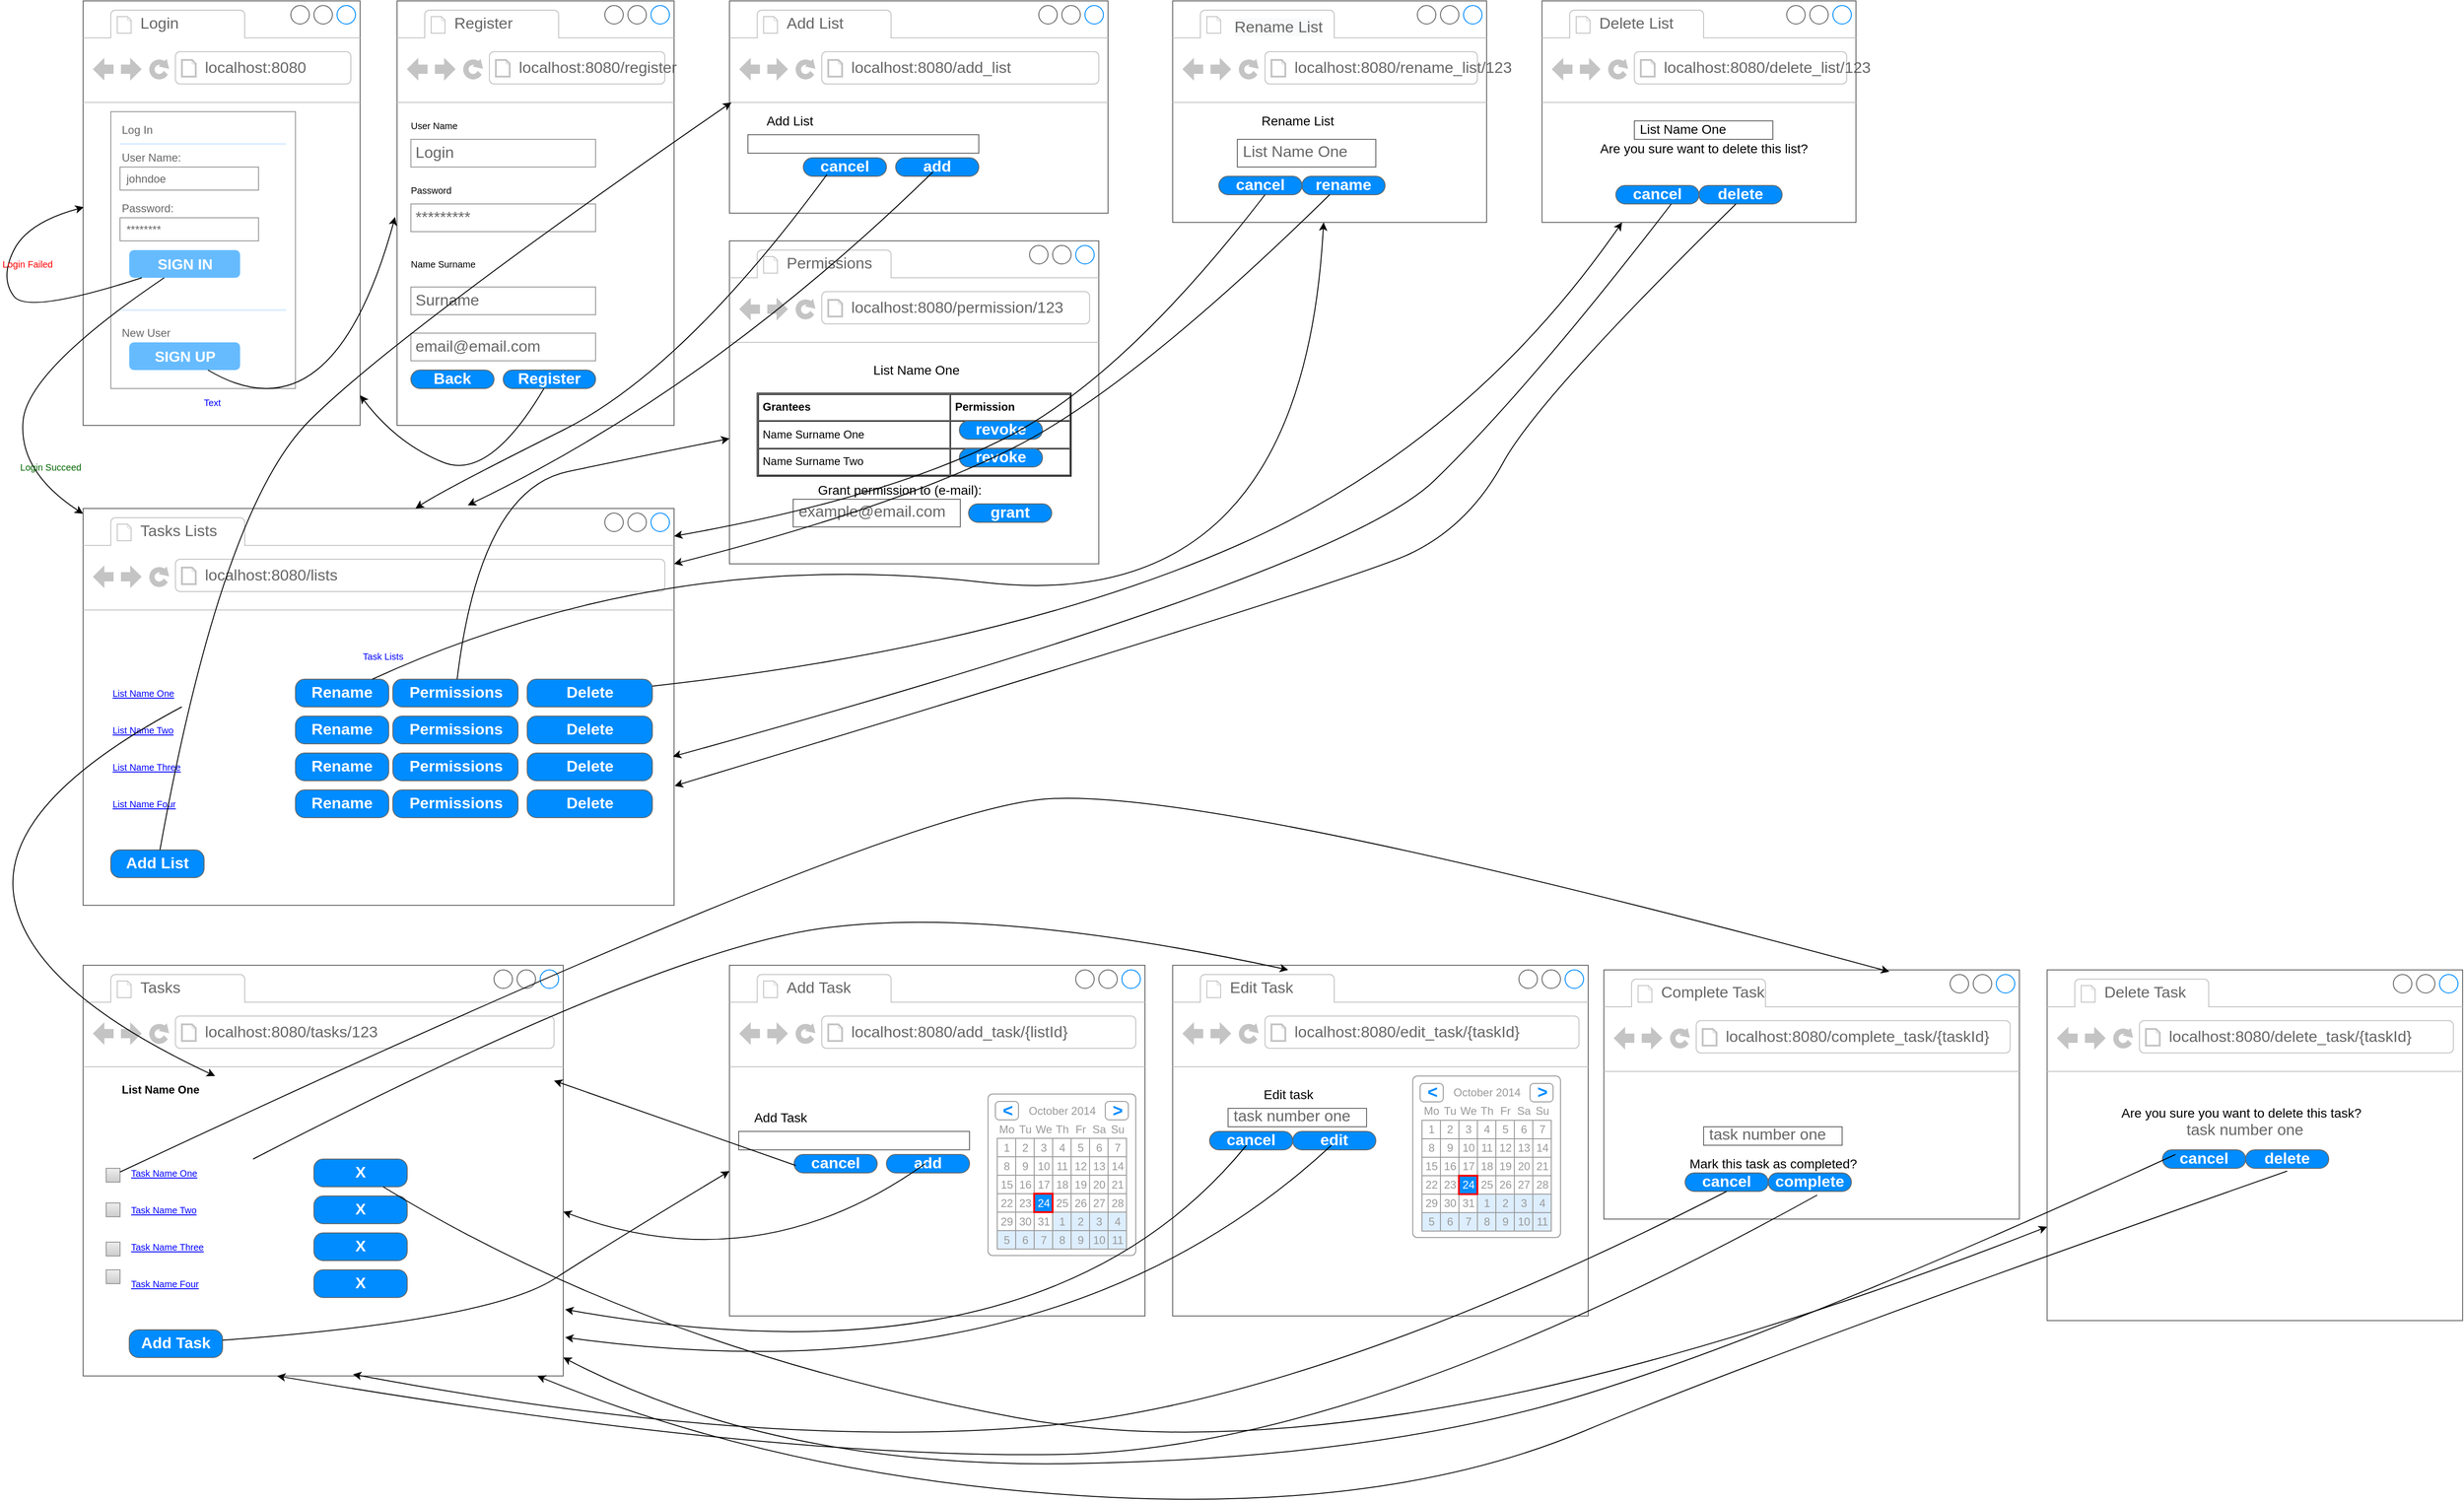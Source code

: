 <mxfile version="17.1.1" type="device"><diagram id="m3GC3lLys78N-jlolDWF" name="Page-1"><mxGraphModel dx="2216" dy="900" grid="1" gridSize="10" guides="1" tooltips="1" connect="1" arrows="1" fold="1" page="1" pageScale="1" pageWidth="827" pageHeight="1169" math="0" shadow="0"><root><mxCell id="0"/><mxCell id="1" parent="0"/><mxCell id="zyL9iaeoR37JG8yoa3hf-13" value="" style="strokeWidth=1;shadow=0;dashed=0;align=center;html=1;shape=mxgraph.mockup.containers.browserWindow;rSize=0;strokeColor=#666666;strokeColor2=#008cff;strokeColor3=#c4c4c4;mainText=,;recursiveResize=0;" parent="1" vertex="1"><mxGeometry x="140" y="20" width="300" height="460" as="geometry"/></mxCell><mxCell id="zyL9iaeoR37JG8yoa3hf-14" value="Login" style="strokeWidth=1;shadow=0;dashed=0;align=center;html=1;shape=mxgraph.mockup.containers.anchor;fontSize=17;fontColor=#666666;align=left;" parent="zyL9iaeoR37JG8yoa3hf-13" vertex="1"><mxGeometry x="60" y="12" width="110" height="26" as="geometry"/></mxCell><mxCell id="zyL9iaeoR37JG8yoa3hf-15" value="localhost:8080" style="strokeWidth=1;shadow=0;dashed=0;align=center;html=1;shape=mxgraph.mockup.containers.anchor;rSize=0;fontSize=17;fontColor=#666666;align=left;" parent="zyL9iaeoR37JG8yoa3hf-13" vertex="1"><mxGeometry x="130" y="60" width="140" height="26" as="geometry"/></mxCell><mxCell id="zyL9iaeoR37JG8yoa3hf-1" value="" style="strokeWidth=1;shadow=0;dashed=0;align=center;html=1;shape=mxgraph.mockup.forms.rrect;rSize=0;strokeColor=#999999;fillColor=#ffffff;" parent="zyL9iaeoR37JG8yoa3hf-13" vertex="1"><mxGeometry x="30" y="120" width="200" height="300" as="geometry"/></mxCell><mxCell id="zyL9iaeoR37JG8yoa3hf-2" value="Log In" style="strokeWidth=1;shadow=0;dashed=0;align=center;html=1;shape=mxgraph.mockup.forms.anchor;fontSize=12;fontColor=#666666;align=left;resizeWidth=1;spacingLeft=0;" parent="zyL9iaeoR37JG8yoa3hf-1" vertex="1"><mxGeometry width="100" height="20" relative="1" as="geometry"><mxPoint x="10" y="10" as="offset"/></mxGeometry></mxCell><mxCell id="zyL9iaeoR37JG8yoa3hf-3" value="" style="shape=line;strokeColor=#ddeeff;strokeWidth=2;html=1;resizeWidth=1;" parent="zyL9iaeoR37JG8yoa3hf-1" vertex="1"><mxGeometry width="180" height="10" relative="1" as="geometry"><mxPoint x="10" y="30" as="offset"/></mxGeometry></mxCell><mxCell id="zyL9iaeoR37JG8yoa3hf-4" value="User Name:" style="strokeWidth=1;shadow=0;dashed=0;align=center;html=1;shape=mxgraph.mockup.forms.anchor;fontSize=12;fontColor=#666666;align=left;resizeWidth=1;spacingLeft=0;" parent="zyL9iaeoR37JG8yoa3hf-1" vertex="1"><mxGeometry width="100" height="20" relative="1" as="geometry"><mxPoint x="10" y="40" as="offset"/></mxGeometry></mxCell><mxCell id="zyL9iaeoR37JG8yoa3hf-5" value="johndoe" style="strokeWidth=1;shadow=0;dashed=0;align=center;html=1;shape=mxgraph.mockup.forms.rrect;rSize=0;strokeColor=#999999;fontColor=#666666;align=left;spacingLeft=5;resizeWidth=1;" parent="zyL9iaeoR37JG8yoa3hf-1" vertex="1"><mxGeometry width="150" height="25" relative="1" as="geometry"><mxPoint x="10" y="60" as="offset"/></mxGeometry></mxCell><mxCell id="zyL9iaeoR37JG8yoa3hf-6" value="Password:" style="strokeWidth=1;shadow=0;dashed=0;align=center;html=1;shape=mxgraph.mockup.forms.anchor;fontSize=12;fontColor=#666666;align=left;resizeWidth=1;spacingLeft=0;" parent="zyL9iaeoR37JG8yoa3hf-1" vertex="1"><mxGeometry width="100" height="20" relative="1" as="geometry"><mxPoint x="10" y="95" as="offset"/></mxGeometry></mxCell><mxCell id="zyL9iaeoR37JG8yoa3hf-7" value="********" style="strokeWidth=1;shadow=0;dashed=0;align=center;html=1;shape=mxgraph.mockup.forms.rrect;rSize=0;strokeColor=#999999;fontColor=#666666;align=left;spacingLeft=5;resizeWidth=1;" parent="zyL9iaeoR37JG8yoa3hf-1" vertex="1"><mxGeometry width="150" height="25" relative="1" as="geometry"><mxPoint x="10" y="115" as="offset"/></mxGeometry></mxCell><mxCell id="zyL9iaeoR37JG8yoa3hf-8" value="SIGN IN" style="strokeWidth=1;shadow=0;dashed=0;align=center;html=1;shape=mxgraph.mockup.forms.rrect;rSize=5;strokeColor=none;fontColor=#ffffff;fillColor=#66bbff;fontSize=16;fontStyle=1;" parent="zyL9iaeoR37JG8yoa3hf-1" vertex="1"><mxGeometry y="1" width="120" height="30" relative="1" as="geometry"><mxPoint x="20" y="-150" as="offset"/></mxGeometry></mxCell><mxCell id="zyL9iaeoR37JG8yoa3hf-9" value="" style="strokeWidth=1;shadow=0;dashed=0;align=center;html=1;shape=mxgraph.mockup.forms.anchor;fontSize=12;fontColor=#9999ff;align=left;spacingLeft=0;fontStyle=4;resizeWidth=1;" parent="zyL9iaeoR37JG8yoa3hf-1" vertex="1"><mxGeometry y="1" width="150" height="20" relative="1" as="geometry"><mxPoint x="10" y="-110" as="offset"/></mxGeometry></mxCell><mxCell id="zyL9iaeoR37JG8yoa3hf-10" value="" style="shape=line;strokeColor=#ddeeff;strokeWidth=2;html=1;resizeWidth=1;" parent="zyL9iaeoR37JG8yoa3hf-1" vertex="1"><mxGeometry y="1" width="180" height="10" relative="1" as="geometry"><mxPoint x="10" y="-90" as="offset"/></mxGeometry></mxCell><mxCell id="zyL9iaeoR37JG8yoa3hf-11" value="New User" style="strokeWidth=1;shadow=0;dashed=0;align=center;html=1;shape=mxgraph.mockup.forms.anchor;fontSize=12;fontColor=#666666;align=left;spacingLeft=0;resizeWidth=1;" parent="zyL9iaeoR37JG8yoa3hf-1" vertex="1"><mxGeometry y="1" width="150" height="20" relative="1" as="geometry"><mxPoint x="10" y="-70" as="offset"/></mxGeometry></mxCell><mxCell id="zyL9iaeoR37JG8yoa3hf-12" value="SIGN UP" style="strokeWidth=1;shadow=0;dashed=0;align=center;html=1;shape=mxgraph.mockup.forms.rrect;rSize=5;strokeColor=none;fontColor=#ffffff;fillColor=#66bbff;fontSize=16;fontStyle=1;" parent="zyL9iaeoR37JG8yoa3hf-1" vertex="1"><mxGeometry y="1" width="120" height="30" relative="1" as="geometry"><mxPoint x="20" y="-50" as="offset"/></mxGeometry></mxCell><mxCell id="zyL9iaeoR37JG8yoa3hf-69" value="" style="curved=1;endArrow=classic;html=1;rounded=0;fontFamily=Helvetica;fontSize=10;fontColor=#0000FF;entryX=0.002;entryY=0.486;entryDx=0;entryDy=0;entryPerimeter=0;" parent="zyL9iaeoR37JG8yoa3hf-13" source="zyL9iaeoR37JG8yoa3hf-8" target="zyL9iaeoR37JG8yoa3hf-13" edge="1"><mxGeometry width="50" height="50" relative="1" as="geometry"><mxPoint x="20" y="560" as="sourcePoint"/><mxPoint x="70" y="510" as="targetPoint"/><Array as="points"><mxPoint x="-60" y="340"/><mxPoint x="-90" y="300"/><mxPoint x="-60" y="240"/></Array></mxGeometry></mxCell><mxCell id="zyL9iaeoR37JG8yoa3hf-42" value="" style="strokeWidth=1;shadow=0;dashed=0;align=center;html=1;shape=mxgraph.mockup.containers.browserWindow;rSize=0;strokeColor=#666666;strokeColor2=#008cff;strokeColor3=#c4c4c4;mainText=,;recursiveResize=0;fontFamily=Helvetica;fontSize=10;" parent="1" vertex="1"><mxGeometry x="480" y="20" width="300" height="460" as="geometry"/></mxCell><mxCell id="zyL9iaeoR37JG8yoa3hf-43" value="Register" style="strokeWidth=1;shadow=0;dashed=0;align=center;html=1;shape=mxgraph.mockup.containers.anchor;fontSize=17;fontColor=#666666;align=left;fontFamily=Helvetica;" parent="zyL9iaeoR37JG8yoa3hf-42" vertex="1"><mxGeometry x="60" y="12" width="110" height="26" as="geometry"/></mxCell><mxCell id="zyL9iaeoR37JG8yoa3hf-44" value="localhost:8080/register" style="strokeWidth=1;shadow=0;dashed=0;align=center;html=1;shape=mxgraph.mockup.containers.anchor;rSize=0;fontSize=17;fontColor=#666666;align=left;fontFamily=Helvetica;" parent="zyL9iaeoR37JG8yoa3hf-42" vertex="1"><mxGeometry x="130" y="60" width="250" height="26" as="geometry"/></mxCell><mxCell id="zyL9iaeoR37JG8yoa3hf-45" value="" style="group" parent="zyL9iaeoR37JG8yoa3hf-42" vertex="1" connectable="0"><mxGeometry x="15" y="120" width="200" height="300" as="geometry"/></mxCell><mxCell id="zyL9iaeoR37JG8yoa3hf-16" value="Surname" style="strokeWidth=1;shadow=0;dashed=0;align=center;html=1;shape=mxgraph.mockup.forms.pwField;strokeColor=#999999;mainText=;align=left;fontColor=#666666;fontSize=17;spacingLeft=3;" parent="zyL9iaeoR37JG8yoa3hf-45" vertex="1"><mxGeometry y="190" width="200" height="30" as="geometry"/></mxCell><mxCell id="zyL9iaeoR37JG8yoa3hf-17" value="Login" style="strokeWidth=1;shadow=0;dashed=0;align=center;html=1;shape=mxgraph.mockup.forms.pwField;strokeColor=#999999;mainText=;align=left;fontColor=#666666;fontSize=17;spacingLeft=3;" parent="zyL9iaeoR37JG8yoa3hf-45" vertex="1"><mxGeometry y="30" width="200" height="30" as="geometry"/></mxCell><mxCell id="zyL9iaeoR37JG8yoa3hf-18" value="email@email.com" style="strokeWidth=1;shadow=0;dashed=0;align=center;html=1;shape=mxgraph.mockup.forms.pwField;strokeColor=#999999;mainText=;align=left;fontColor=#666666;fontSize=17;spacingLeft=3;" parent="zyL9iaeoR37JG8yoa3hf-45" vertex="1"><mxGeometry y="240" width="200" height="30" as="geometry"/></mxCell><mxCell id="zyL9iaeoR37JG8yoa3hf-19" value="*********" style="strokeWidth=1;shadow=0;dashed=0;align=center;html=1;shape=mxgraph.mockup.forms.pwField;strokeColor=#999999;mainText=;align=left;fontColor=#666666;fontSize=17;spacingLeft=3;" parent="zyL9iaeoR37JG8yoa3hf-45" vertex="1"><mxGeometry y="100" width="200" height="30" as="geometry"/></mxCell><mxCell id="zyL9iaeoR37JG8yoa3hf-20" value="Password" style="text;html=1;strokeColor=none;fillColor=none;align=left;verticalAlign=middle;rounded=0;fontSize=10;fontFamily=Helvetica;labelPosition=center;verticalLabelPosition=middle;spacing=0;horizontal=1;" parent="zyL9iaeoR37JG8yoa3hf-45" vertex="1"><mxGeometry y="70" width="110" height="30" as="geometry"/></mxCell><mxCell id="zyL9iaeoR37JG8yoa3hf-22" value="User Name" style="text;html=1;strokeColor=none;fillColor=none;align=left;verticalAlign=middle;rounded=0;fontSize=10;fontFamily=Helvetica;labelPosition=center;verticalLabelPosition=middle;spacing=0;horizontal=1;" parent="zyL9iaeoR37JG8yoa3hf-45" vertex="1"><mxGeometry width="110" height="30" as="geometry"/></mxCell><mxCell id="zyL9iaeoR37JG8yoa3hf-23" value="Name Surname" style="text;html=1;strokeColor=none;fillColor=none;align=left;verticalAlign=middle;rounded=0;fontSize=10;fontFamily=Helvetica;labelPosition=center;verticalLabelPosition=middle;spacing=0;horizontal=1;" parent="zyL9iaeoR37JG8yoa3hf-45" vertex="1"><mxGeometry y="150" width="150" height="30" as="geometry"/></mxCell><mxCell id="zyL9iaeoR37JG8yoa3hf-40" value="Register" style="strokeWidth=1;shadow=0;dashed=0;align=center;html=1;shape=mxgraph.mockup.buttons.button;strokeColor=#666666;fontColor=#ffffff;mainText=;buttonStyle=round;fontSize=17;fontStyle=1;fillColor=#008cff;whiteSpace=wrap;fontFamily=Helvetica;" parent="zyL9iaeoR37JG8yoa3hf-45" vertex="1"><mxGeometry x="100" y="280" width="100" height="20" as="geometry"/></mxCell><mxCell id="zyL9iaeoR37JG8yoa3hf-41" value="Back" style="strokeWidth=1;shadow=0;dashed=0;align=center;html=1;shape=mxgraph.mockup.buttons.button;strokeColor=#666666;fontColor=#ffffff;mainText=;buttonStyle=round;fontSize=17;fontStyle=1;fillColor=#008cff;whiteSpace=wrap;fontFamily=Helvetica;" parent="zyL9iaeoR37JG8yoa3hf-45" vertex="1"><mxGeometry y="280" width="90" height="20" as="geometry"/></mxCell><mxCell id="zyL9iaeoR37JG8yoa3hf-65" value="Text" style="text;html=1;strokeColor=none;fillColor=none;align=center;verticalAlign=middle;whiteSpace=wrap;rounded=0;fontFamily=Helvetica;fontSize=10;fontColor=#0000FF;" parent="1" vertex="1"><mxGeometry x="250" y="440" width="60" height="30" as="geometry"/></mxCell><mxCell id="zyL9iaeoR37JG8yoa3hf-68" value="" style="curved=1;endArrow=classic;html=1;rounded=0;fontFamily=Helvetica;fontSize=10;fontColor=#0000FF;" parent="1" source="zyL9iaeoR37JG8yoa3hf-8" target="zyL9iaeoR37JG8yoa3hf-71" edge="1"><mxGeometry width="50" height="50" relative="1" as="geometry"><mxPoint x="110" y="560" as="sourcePoint"/><mxPoint x="340" y="510" as="targetPoint"/><Array as="points"><mxPoint x="80" y="420"/><mxPoint x="70" y="530"/></Array></mxGeometry></mxCell><mxCell id="zyL9iaeoR37JG8yoa3hf-70" value="Login Failed" style="text;html=1;strokeColor=none;fillColor=none;align=center;verticalAlign=middle;whiteSpace=wrap;rounded=0;fontFamily=Helvetica;fontSize=10;fontColor=#FF0000;" parent="1" vertex="1"><mxGeometry x="50" y="290" width="60" height="30" as="geometry"/></mxCell><mxCell id="zyL9iaeoR37JG8yoa3hf-71" value="" style="strokeWidth=1;shadow=0;dashed=0;align=center;html=1;shape=mxgraph.mockup.containers.browserWindow;rSize=0;strokeColor=#666666;strokeColor2=#008cff;strokeColor3=#c4c4c4;mainText=,;recursiveResize=0;fontFamily=Helvetica;fontSize=10;fontColor=#FF0000;" parent="1" vertex="1"><mxGeometry x="140" y="570" width="640" height="430" as="geometry"/></mxCell><mxCell id="zyL9iaeoR37JG8yoa3hf-72" value="Tasks Lists" style="strokeWidth=1;shadow=0;dashed=0;align=center;html=1;shape=mxgraph.mockup.containers.anchor;fontSize=17;fontColor=#666666;align=left;fontFamily=Helvetica;" parent="zyL9iaeoR37JG8yoa3hf-71" vertex="1"><mxGeometry x="60" y="12" width="110" height="26" as="geometry"/></mxCell><mxCell id="zyL9iaeoR37JG8yoa3hf-73" value="localhost:8080/lists" style="strokeWidth=1;shadow=0;dashed=0;align=center;html=1;shape=mxgraph.mockup.containers.anchor;rSize=0;fontSize=17;fontColor=#666666;align=left;fontFamily=Helvetica;" parent="zyL9iaeoR37JG8yoa3hf-71" vertex="1"><mxGeometry x="130" y="60" width="250" height="26" as="geometry"/></mxCell><mxCell id="zyL9iaeoR37JG8yoa3hf-74" value="" style="group" parent="zyL9iaeoR37JG8yoa3hf-71" vertex="1" connectable="0"><mxGeometry x="30" y="145" width="590" height="190" as="geometry"/></mxCell><mxCell id="zyL9iaeoR37JG8yoa3hf-49" value="List Name One" style="text;html=1;strokeColor=none;fillColor=none;align=left;verticalAlign=middle;whiteSpace=wrap;rounded=0;fontFamily=Helvetica;fontSize=10;fontColor=#0000FF;fontStyle=4" parent="zyL9iaeoR37JG8yoa3hf-74" vertex="1"><mxGeometry y="40" width="210" height="30" as="geometry"/></mxCell><mxCell id="zyL9iaeoR37JG8yoa3hf-50" value="&lt;div&gt;List Name Two&lt;/div&gt;" style="text;html=1;strokeColor=none;fillColor=none;align=left;verticalAlign=middle;whiteSpace=wrap;rounded=0;fontFamily=Helvetica;fontSize=10;fontColor=#0000FF;fontStyle=4" parent="zyL9iaeoR37JG8yoa3hf-74" vertex="1"><mxGeometry y="80" width="210" height="30" as="geometry"/></mxCell><mxCell id="zyL9iaeoR37JG8yoa3hf-51" value="List Name Three" style="text;html=1;strokeColor=none;fillColor=none;align=left;verticalAlign=middle;whiteSpace=wrap;rounded=0;fontFamily=Helvetica;fontSize=10;fontColor=#0000FF;fontStyle=4" parent="zyL9iaeoR37JG8yoa3hf-74" vertex="1"><mxGeometry y="120" width="210" height="30" as="geometry"/></mxCell><mxCell id="zyL9iaeoR37JG8yoa3hf-52" value="List Name Four" style="text;html=1;strokeColor=none;fillColor=none;align=left;verticalAlign=middle;whiteSpace=wrap;rounded=0;fontFamily=Helvetica;fontSize=10;fontColor=#0000FF;fontStyle=4" parent="zyL9iaeoR37JG8yoa3hf-74" vertex="1"><mxGeometry y="160" width="210" height="30" as="geometry"/></mxCell><mxCell id="zyL9iaeoR37JG8yoa3hf-53" value="Rename" style="strokeWidth=1;shadow=0;dashed=0;align=center;html=1;shape=mxgraph.mockup.buttons.button;strokeColor=#666666;fontColor=#ffffff;mainText=;buttonStyle=round;fontSize=17;fontStyle=1;fillColor=#008cff;whiteSpace=wrap;fontFamily=Helvetica;" parent="zyL9iaeoR37JG8yoa3hf-74" vertex="1"><mxGeometry x="200" y="40" width="101" height="30" as="geometry"/></mxCell><mxCell id="zyL9iaeoR37JG8yoa3hf-54" value="Permissions" style="strokeWidth=1;shadow=0;dashed=0;align=center;html=1;shape=mxgraph.mockup.buttons.button;strokeColor=#666666;fontColor=#ffffff;mainText=;buttonStyle=round;fontSize=17;fontStyle=1;fillColor=#008cff;whiteSpace=wrap;fontFamily=Helvetica;" parent="zyL9iaeoR37JG8yoa3hf-74" vertex="1"><mxGeometry x="305.5" y="40" width="135.5" height="30" as="geometry"/></mxCell><mxCell id="zyL9iaeoR37JG8yoa3hf-55" value="Delete" style="strokeWidth=1;shadow=0;dashed=0;align=center;html=1;shape=mxgraph.mockup.buttons.button;strokeColor=#666666;fontColor=#ffffff;mainText=;buttonStyle=round;fontSize=17;fontStyle=1;fillColor=#008cff;whiteSpace=wrap;fontFamily=Helvetica;" parent="zyL9iaeoR37JG8yoa3hf-74" vertex="1"><mxGeometry x="451" y="40" width="135.5" height="30" as="geometry"/></mxCell><mxCell id="zyL9iaeoR37JG8yoa3hf-56" value="Rename" style="strokeWidth=1;shadow=0;dashed=0;align=center;html=1;shape=mxgraph.mockup.buttons.button;strokeColor=#666666;fontColor=#ffffff;mainText=;buttonStyle=round;fontSize=17;fontStyle=1;fillColor=#008cff;whiteSpace=wrap;fontFamily=Helvetica;" parent="zyL9iaeoR37JG8yoa3hf-74" vertex="1"><mxGeometry x="200" y="80" width="101" height="30" as="geometry"/></mxCell><mxCell id="zyL9iaeoR37JG8yoa3hf-57" value="Permissions" style="strokeWidth=1;shadow=0;dashed=0;align=center;html=1;shape=mxgraph.mockup.buttons.button;strokeColor=#666666;fontColor=#ffffff;mainText=;buttonStyle=round;fontSize=17;fontStyle=1;fillColor=#008cff;whiteSpace=wrap;fontFamily=Helvetica;" parent="zyL9iaeoR37JG8yoa3hf-74" vertex="1"><mxGeometry x="305.5" y="80" width="135.5" height="30" as="geometry"/></mxCell><mxCell id="zyL9iaeoR37JG8yoa3hf-58" value="Delete" style="strokeWidth=1;shadow=0;dashed=0;align=center;html=1;shape=mxgraph.mockup.buttons.button;strokeColor=#666666;fontColor=#ffffff;mainText=;buttonStyle=round;fontSize=17;fontStyle=1;fillColor=#008cff;whiteSpace=wrap;fontFamily=Helvetica;" parent="zyL9iaeoR37JG8yoa3hf-74" vertex="1"><mxGeometry x="451" y="80" width="135.5" height="30" as="geometry"/></mxCell><mxCell id="zyL9iaeoR37JG8yoa3hf-59" value="Rename" style="strokeWidth=1;shadow=0;dashed=0;align=center;html=1;shape=mxgraph.mockup.buttons.button;strokeColor=#666666;fontColor=#ffffff;mainText=;buttonStyle=round;fontSize=17;fontStyle=1;fillColor=#008cff;whiteSpace=wrap;fontFamily=Helvetica;" parent="zyL9iaeoR37JG8yoa3hf-74" vertex="1"><mxGeometry x="200" y="120" width="101" height="30" as="geometry"/></mxCell><mxCell id="zyL9iaeoR37JG8yoa3hf-60" value="Permissions" style="strokeWidth=1;shadow=0;dashed=0;align=center;html=1;shape=mxgraph.mockup.buttons.button;strokeColor=#666666;fontColor=#ffffff;mainText=;buttonStyle=round;fontSize=17;fontStyle=1;fillColor=#008cff;whiteSpace=wrap;fontFamily=Helvetica;" parent="zyL9iaeoR37JG8yoa3hf-74" vertex="1"><mxGeometry x="305.5" y="120" width="135.5" height="30" as="geometry"/></mxCell><mxCell id="zyL9iaeoR37JG8yoa3hf-61" value="Delete" style="strokeWidth=1;shadow=0;dashed=0;align=center;html=1;shape=mxgraph.mockup.buttons.button;strokeColor=#666666;fontColor=#ffffff;mainText=;buttonStyle=round;fontSize=17;fontStyle=1;fillColor=#008cff;whiteSpace=wrap;fontFamily=Helvetica;" parent="zyL9iaeoR37JG8yoa3hf-74" vertex="1"><mxGeometry x="451" y="120" width="135.5" height="30" as="geometry"/></mxCell><mxCell id="zyL9iaeoR37JG8yoa3hf-62" value="Rename" style="strokeWidth=1;shadow=0;dashed=0;align=center;html=1;shape=mxgraph.mockup.buttons.button;strokeColor=#666666;fontColor=#ffffff;mainText=;buttonStyle=round;fontSize=17;fontStyle=1;fillColor=#008cff;whiteSpace=wrap;fontFamily=Helvetica;" parent="zyL9iaeoR37JG8yoa3hf-74" vertex="1"><mxGeometry x="200" y="160" width="101" height="30" as="geometry"/></mxCell><mxCell id="zyL9iaeoR37JG8yoa3hf-63" value="Permissions" style="strokeWidth=1;shadow=0;dashed=0;align=center;html=1;shape=mxgraph.mockup.buttons.button;strokeColor=#666666;fontColor=#ffffff;mainText=;buttonStyle=round;fontSize=17;fontStyle=1;fillColor=#008cff;whiteSpace=wrap;fontFamily=Helvetica;" parent="zyL9iaeoR37JG8yoa3hf-74" vertex="1"><mxGeometry x="305.5" y="160" width="135.5" height="30" as="geometry"/></mxCell><mxCell id="zyL9iaeoR37JG8yoa3hf-64" value="Delete" style="strokeWidth=1;shadow=0;dashed=0;align=center;html=1;shape=mxgraph.mockup.buttons.button;strokeColor=#666666;fontColor=#ffffff;mainText=;buttonStyle=round;fontSize=17;fontStyle=1;fillColor=#008cff;whiteSpace=wrap;fontFamily=Helvetica;" parent="zyL9iaeoR37JG8yoa3hf-74" vertex="1"><mxGeometry x="451" y="160" width="135.5" height="30" as="geometry"/></mxCell><mxCell id="zyL9iaeoR37JG8yoa3hf-66" value="Task Lists" style="text;html=1;strokeColor=none;fillColor=none;align=center;verticalAlign=middle;whiteSpace=wrap;rounded=0;fontFamily=Helvetica;fontSize=10;fontColor=#0000FF;" parent="zyL9iaeoR37JG8yoa3hf-74" vertex="1"><mxGeometry width="590" height="30" as="geometry"/></mxCell><mxCell id="Vx0URZcM5nyOR4wPBgl2-130" value="Add List" style="strokeWidth=1;shadow=0;dashed=0;align=center;html=1;shape=mxgraph.mockup.buttons.button;strokeColor=#666666;fontColor=#ffffff;mainText=;buttonStyle=round;fontSize=17;fontStyle=1;fillColor=#008cff;whiteSpace=wrap;fontFamily=Helvetica;" parent="zyL9iaeoR37JG8yoa3hf-71" vertex="1"><mxGeometry x="30" y="370" width="101" height="30" as="geometry"/></mxCell><mxCell id="zyL9iaeoR37JG8yoa3hf-75" value="Login Succeed" style="text;html=1;strokeColor=none;fillColor=none;align=center;verticalAlign=middle;whiteSpace=wrap;rounded=0;fontFamily=Helvetica;fontSize=10;fontColor=#006600;" parent="1" vertex="1"><mxGeometry x="50" y="500" width="110" height="50" as="geometry"/></mxCell><mxCell id="zyL9iaeoR37JG8yoa3hf-78" value="" style="curved=1;endArrow=classic;html=1;rounded=0;fontFamily=Helvetica;fontSize=10;fontColor=#006600;entryX=-0.007;entryY=0.509;entryDx=0;entryDy=0;entryPerimeter=0;" parent="1" source="zyL9iaeoR37JG8yoa3hf-12" target="zyL9iaeoR37JG8yoa3hf-42" edge="1"><mxGeometry width="50" height="50" relative="1" as="geometry"><mxPoint x="410" y="550" as="sourcePoint"/><mxPoint x="460" y="500" as="targetPoint"/><Array as="points"><mxPoint x="410" y="500"/></Array></mxGeometry></mxCell><mxCell id="UXecQZuvWiKjSK02vo8w-25" value="" style="strokeWidth=1;shadow=0;dashed=0;align=center;html=1;shape=mxgraph.mockup.containers.browserWindow;rSize=0;strokeColor=#666666;strokeColor2=#008cff;strokeColor3=#c4c4c4;mainText=,;recursiveResize=0;fontSize=14;" parent="1" vertex="1"><mxGeometry x="1720" y="20" width="340" height="240" as="geometry"/></mxCell><mxCell id="UXecQZuvWiKjSK02vo8w-26" value="&lt;div&gt;Delete List&lt;/div&gt;" style="strokeWidth=1;shadow=0;dashed=0;align=center;html=1;shape=mxgraph.mockup.containers.anchor;fontSize=17;fontColor=#666666;align=left;" parent="UXecQZuvWiKjSK02vo8w-25" vertex="1"><mxGeometry x="60" y="12" width="110" height="26" as="geometry"/></mxCell><mxCell id="UXecQZuvWiKjSK02vo8w-27" value="localhost:8080/delete_list/123" style="strokeWidth=1;shadow=0;dashed=0;align=center;html=1;shape=mxgraph.mockup.containers.anchor;rSize=0;fontSize=17;fontColor=#666666;align=left;" parent="UXecQZuvWiKjSK02vo8w-25" vertex="1"><mxGeometry x="130" y="60" width="250" height="26" as="geometry"/></mxCell><mxCell id="UXecQZuvWiKjSK02vo8w-28" value="" style="group" parent="UXecQZuvWiKjSK02vo8w-25" vertex="1" connectable="0"><mxGeometry x="70" y="150" width="225" height="70" as="geometry"/></mxCell><mxCell id="UXecQZuvWiKjSK02vo8w-4" value="Are you sure want to delete this list?" style="text;html=1;resizable=0;autosize=1;align=center;verticalAlign=middle;points=[];fillColor=none;strokeColor=none;rounded=0;fontSize=14;" parent="UXecQZuvWiKjSK02vo8w-28" vertex="1"><mxGeometry x="-15" width="240" height="20" as="geometry"/></mxCell><mxCell id="UXecQZuvWiKjSK02vo8w-7" value="cancel" style="strokeWidth=1;shadow=0;dashed=0;align=center;html=1;shape=mxgraph.mockup.buttons.button;strokeColor=#666666;fontColor=#ffffff;mainText=;buttonStyle=round;fontSize=17;fontStyle=1;fillColor=#008cff;whiteSpace=wrap;" parent="UXecQZuvWiKjSK02vo8w-28" vertex="1"><mxGeometry x="10" y="50" width="90" height="20" as="geometry"/></mxCell><mxCell id="UXecQZuvWiKjSK02vo8w-8" value="delete" style="strokeWidth=1;shadow=0;dashed=0;align=center;html=1;shape=mxgraph.mockup.buttons.button;strokeColor=#666666;fontColor=#ffffff;mainText=;buttonStyle=round;fontSize=17;fontStyle=1;fillColor=#008cff;whiteSpace=wrap;" parent="UXecQZuvWiKjSK02vo8w-28" vertex="1"><mxGeometry x="100" y="50" width="90" height="20" as="geometry"/></mxCell><mxCell id="UXecQZuvWiKjSK02vo8w-24" value="&lt;span style=&quot;color: rgb(0 , 0 , 0) ; font-size: 14px ; text-align: center&quot;&gt;List Name One&lt;/span&gt;" style="strokeWidth=1;shadow=0;dashed=0;align=center;html=1;shape=mxgraph.mockup.text.textBox;fontColor=#666666;align=left;fontSize=17;spacingLeft=4;spacingTop=-3;strokeColor=#666666;mainText=" parent="UXecQZuvWiKjSK02vo8w-25" vertex="1"><mxGeometry x="100" y="130" width="150" height="20" as="geometry"/></mxCell><mxCell id="UXecQZuvWiKjSK02vo8w-30" value="" style="strokeWidth=1;shadow=0;dashed=0;align=center;html=1;shape=mxgraph.mockup.containers.browserWindow;rSize=0;strokeColor=#666666;strokeColor2=#008cff;strokeColor3=#c4c4c4;mainText=,;recursiveResize=0;fontSize=14;" parent="1" vertex="1"><mxGeometry x="1320" y="20" width="340" height="240" as="geometry"/></mxCell><mxCell id="UXecQZuvWiKjSK02vo8w-31" value="" style="strokeWidth=1;shadow=0;dashed=0;align=center;html=1;shape=mxgraph.mockup.containers.anchor;fontSize=17;fontColor=#666666;align=left;" parent="UXecQZuvWiKjSK02vo8w-30" vertex="1"><mxGeometry x="60" y="12" width="110" height="26" as="geometry"/></mxCell><mxCell id="UXecQZuvWiKjSK02vo8w-32" value="localhost:8080/rename_list/123" style="strokeWidth=1;shadow=0;dashed=0;align=center;html=1;shape=mxgraph.mockup.containers.anchor;rSize=0;fontSize=17;fontColor=#666666;align=left;" parent="UXecQZuvWiKjSK02vo8w-30" vertex="1"><mxGeometry x="130" y="60" width="250" height="26" as="geometry"/></mxCell><mxCell id="UXecQZuvWiKjSK02vo8w-38" value="&lt;span style=&quot;color: rgb(102 , 102 , 102) ; font-family: &amp;#34;helvetica&amp;#34; ; font-size: 17px ; font-style: normal ; font-weight: 400 ; letter-spacing: normal ; text-align: left ; text-indent: 0px ; text-transform: none ; word-spacing: 0px ; background-color: rgb(248 , 249 , 250) ; display: inline ; float: none&quot;&gt;Rename List&lt;/span&gt;" style="text;whiteSpace=wrap;html=1;fontSize=14;" parent="UXecQZuvWiKjSK02vo8w-30" vertex="1"><mxGeometry x="65" y="12" width="155" height="30" as="geometry"/></mxCell><mxCell id="UXecQZuvWiKjSK02vo8w-9" value="Rename List" style="text;html=1;resizable=0;autosize=1;align=center;verticalAlign=middle;points=[];fillColor=none;strokeColor=none;rounded=0;fontSize=14;" parent="UXecQZuvWiKjSK02vo8w-30" vertex="1"><mxGeometry x="90" y="120" width="90" height="20" as="geometry"/></mxCell><mxCell id="UXecQZuvWiKjSK02vo8w-13" value="rename" style="strokeWidth=1;shadow=0;dashed=0;align=center;html=1;shape=mxgraph.mockup.buttons.button;strokeColor=#666666;fontColor=#ffffff;mainText=;buttonStyle=round;fontSize=17;fontStyle=1;fillColor=#008cff;whiteSpace=wrap;" parent="UXecQZuvWiKjSK02vo8w-30" vertex="1"><mxGeometry x="140" y="190" width="90" height="20" as="geometry"/></mxCell><mxCell id="UXecQZuvWiKjSK02vo8w-15" value="List Name One" style="strokeWidth=1;shadow=0;dashed=0;align=center;html=1;shape=mxgraph.mockup.text.textBox;fontColor=#666666;align=left;fontSize=17;spacingLeft=4;spacingTop=-3;strokeColor=#666666;mainText=" parent="UXecQZuvWiKjSK02vo8w-30" vertex="1"><mxGeometry x="70" y="150" width="150" height="30" as="geometry"/></mxCell><mxCell id="UXecQZuvWiKjSK02vo8w-83" value="cancel" style="strokeWidth=1;shadow=0;dashed=0;align=center;html=1;shape=mxgraph.mockup.buttons.button;strokeColor=#666666;fontColor=#ffffff;mainText=;buttonStyle=round;fontSize=17;fontStyle=1;fillColor=#008cff;whiteSpace=wrap;" parent="UXecQZuvWiKjSK02vo8w-30" vertex="1"><mxGeometry x="50" y="190" width="90" height="20" as="geometry"/></mxCell><mxCell id="UXecQZuvWiKjSK02vo8w-39" value="" style="strokeWidth=1;shadow=0;dashed=0;align=center;html=1;shape=mxgraph.mockup.containers.browserWindow;rSize=0;strokeColor=#666666;strokeColor2=#008cff;strokeColor3=#c4c4c4;mainText=,;recursiveResize=0;fontSize=14;" parent="1" vertex="1"><mxGeometry x="840" y="280" width="400" height="350" as="geometry"/></mxCell><mxCell id="UXecQZuvWiKjSK02vo8w-40" value="Permissions" style="strokeWidth=1;shadow=0;dashed=0;align=center;html=1;shape=mxgraph.mockup.containers.anchor;fontSize=17;fontColor=#666666;align=left;" parent="UXecQZuvWiKjSK02vo8w-39" vertex="1"><mxGeometry x="60" y="12" width="110" height="26" as="geometry"/></mxCell><mxCell id="UXecQZuvWiKjSK02vo8w-41" value="localhost:8080/permission/123" style="strokeWidth=1;shadow=0;dashed=0;align=center;html=1;shape=mxgraph.mockup.containers.anchor;rSize=0;fontSize=17;fontColor=#666666;align=left;" parent="UXecQZuvWiKjSK02vo8w-39" vertex="1"><mxGeometry x="130" y="60" width="250" height="26" as="geometry"/></mxCell><mxCell id="UXecQZuvWiKjSK02vo8w-16" value="&lt;table cellpadding=&quot;4&quot; cellspacing=&quot;0&quot; border=&quot;1&quot; style=&quot;font-size: 1em ; width: 100% ; height: 100%&quot;&gt;&lt;tbody&gt;&lt;tr&gt;&lt;th&gt;Grantees&lt;/th&gt;&lt;th&gt;Permission&lt;/th&gt;&lt;/tr&gt;&lt;tr&gt;&lt;td&gt;Name Surname One&lt;/td&gt;&lt;td&gt;&lt;br&gt;&lt;/td&gt;&lt;/tr&gt;&lt;tr&gt;&lt;td&gt;Name Surname Two&lt;/td&gt;&lt;td&gt;&lt;br&gt;&lt;/td&gt;&lt;/tr&gt;&lt;/tbody&gt;&lt;/table&gt; " style="verticalAlign=top;align=left;overflow=fill;fontSize=12;fontFamily=Helvetica;html=1" parent="UXecQZuvWiKjSK02vo8w-39" vertex="1"><mxGeometry x="30" y="165" width="340" height="90" as="geometry"/></mxCell><mxCell id="UXecQZuvWiKjSK02vo8w-17" value="revoke" style="strokeWidth=1;shadow=0;dashed=0;align=center;html=1;shape=mxgraph.mockup.buttons.button;strokeColor=#666666;fontColor=#ffffff;mainText=;buttonStyle=round;fontSize=17;fontStyle=1;fillColor=#008cff;whiteSpace=wrap;" parent="UXecQZuvWiKjSK02vo8w-39" vertex="1"><mxGeometry x="249" y="195" width="90" height="20" as="geometry"/></mxCell><mxCell id="UXecQZuvWiKjSK02vo8w-18" value="revoke" style="strokeWidth=1;shadow=0;dashed=0;align=center;html=1;shape=mxgraph.mockup.buttons.button;strokeColor=#666666;fontColor=#ffffff;mainText=;buttonStyle=round;fontSize=17;fontStyle=1;fillColor=#008cff;whiteSpace=wrap;" parent="UXecQZuvWiKjSK02vo8w-39" vertex="1"><mxGeometry x="249" y="225" width="90" height="20" as="geometry"/></mxCell><mxCell id="UXecQZuvWiKjSK02vo8w-19" value="example@email.com" style="strokeWidth=1;shadow=0;dashed=0;align=center;html=1;shape=mxgraph.mockup.text.textBox;fontColor=#666666;align=left;fontSize=17;spacingLeft=4;spacingTop=-3;strokeColor=#666666;mainText=" parent="UXecQZuvWiKjSK02vo8w-39" vertex="1"><mxGeometry x="69" y="280" width="181" height="30" as="geometry"/></mxCell><mxCell id="UXecQZuvWiKjSK02vo8w-20" value="grant" style="strokeWidth=1;shadow=0;dashed=0;align=center;html=1;shape=mxgraph.mockup.buttons.button;strokeColor=#666666;fontColor=#ffffff;mainText=;buttonStyle=round;fontSize=17;fontStyle=1;fillColor=#008cff;whiteSpace=wrap;" parent="UXecQZuvWiKjSK02vo8w-39" vertex="1"><mxGeometry x="259" y="285" width="90" height="20" as="geometry"/></mxCell><mxCell id="UXecQZuvWiKjSK02vo8w-21" value="Grant permission to (e-mail):" style="text;html=1;resizable=0;autosize=1;align=center;verticalAlign=middle;points=[];fillColor=none;strokeColor=none;rounded=0;fontSize=14;" parent="UXecQZuvWiKjSK02vo8w-39" vertex="1"><mxGeometry x="89" y="260" width="190" height="20" as="geometry"/></mxCell><mxCell id="UXecQZuvWiKjSK02vo8w-22" value="List Name One&amp;nbsp;" style="text;html=1;resizable=0;autosize=1;align=center;verticalAlign=middle;points=[];fillColor=none;strokeColor=none;rounded=0;fontSize=14;" parent="UXecQZuvWiKjSK02vo8w-39" vertex="1"><mxGeometry x="149" y="130" width="110" height="20" as="geometry"/></mxCell><mxCell id="Vx0URZcM5nyOR4wPBgl2-56" value="" style="strokeWidth=1;shadow=0;dashed=0;align=center;html=1;shape=mxgraph.mockup.containers.browserWindow;rSize=0;strokeColor=#666666;strokeColor2=#008cff;strokeColor3=#c4c4c4;mainText=,;recursiveResize=0;" parent="1" vertex="1"><mxGeometry x="1787" y="1070" width="450" height="270" as="geometry"/></mxCell><mxCell id="Vx0URZcM5nyOR4wPBgl2-57" value="Complete Task" style="strokeWidth=1;shadow=0;dashed=0;align=center;html=1;shape=mxgraph.mockup.containers.anchor;fontSize=17;fontColor=#666666;align=left;" parent="Vx0URZcM5nyOR4wPBgl2-56" vertex="1"><mxGeometry x="60" y="12" width="110" height="26" as="geometry"/></mxCell><mxCell id="Vx0URZcM5nyOR4wPBgl2-58" value="localhost:8080/complete_task/{taskId}" style="strokeWidth=1;shadow=0;dashed=0;align=center;html=1;shape=mxgraph.mockup.containers.anchor;rSize=0;fontSize=17;fontColor=#666666;align=left;" parent="Vx0URZcM5nyOR4wPBgl2-56" vertex="1"><mxGeometry x="130" y="60" width="250" height="26" as="geometry"/></mxCell><mxCell id="Vx0URZcM5nyOR4wPBgl2-59" value="" style="group" parent="Vx0URZcM5nyOR4wPBgl2-56" vertex="1" connectable="0"><mxGeometry x="83" y="170" width="200" height="70" as="geometry"/></mxCell><mxCell id="UXecQZuvWiKjSK02vo8w-61" value="Mark this task as completed?" style="text;html=1;resizable=0;autosize=1;align=center;verticalAlign=middle;points=[];fillColor=none;strokeColor=none;rounded=0;fontSize=14;" parent="Vx0URZcM5nyOR4wPBgl2-59" vertex="1"><mxGeometry y="30" width="200" height="20" as="geometry"/></mxCell><mxCell id="UXecQZuvWiKjSK02vo8w-62" value="cancel" style="strokeWidth=1;shadow=0;dashed=0;align=center;html=1;shape=mxgraph.mockup.buttons.button;strokeColor=#666666;fontColor=#ffffff;mainText=;buttonStyle=round;fontSize=17;fontStyle=1;fillColor=#008cff;whiteSpace=wrap;" parent="Vx0URZcM5nyOR4wPBgl2-59" vertex="1"><mxGeometry x="5" y="50" width="90" height="20" as="geometry"/></mxCell><mxCell id="UXecQZuvWiKjSK02vo8w-63" value="complete" style="strokeWidth=1;shadow=0;dashed=0;align=center;html=1;shape=mxgraph.mockup.buttons.button;strokeColor=#666666;fontColor=#ffffff;mainText=;buttonStyle=round;fontSize=17;fontStyle=1;fillColor=#008cff;whiteSpace=wrap;" parent="Vx0URZcM5nyOR4wPBgl2-59" vertex="1"><mxGeometry x="95" y="50" width="90" height="20" as="geometry"/></mxCell><mxCell id="UXecQZuvWiKjSK02vo8w-79" value="&lt;div style=&quot;text-align: center&quot;&gt;task number one&lt;/div&gt;" style="strokeWidth=1;shadow=0;dashed=0;align=center;html=1;shape=mxgraph.mockup.text.textBox;fontColor=#666666;align=left;fontSize=17;spacingLeft=4;spacingTop=-3;strokeColor=#666666;mainText=" parent="Vx0URZcM5nyOR4wPBgl2-59" vertex="1"><mxGeometry x="25" width="150" height="20" as="geometry"/></mxCell><mxCell id="Vx0URZcM5nyOR4wPBgl2-60" value="" style="strokeWidth=1;shadow=0;dashed=0;align=center;html=1;shape=mxgraph.mockup.containers.browserWindow;rSize=0;strokeColor=#666666;strokeColor2=#008cff;strokeColor3=#c4c4c4;mainText=,;recursiveResize=0;" parent="1" vertex="1"><mxGeometry x="2267" y="1070" width="450" height="380" as="geometry"/></mxCell><mxCell id="Vx0URZcM5nyOR4wPBgl2-61" value="Delete Task" style="strokeWidth=1;shadow=0;dashed=0;align=center;html=1;shape=mxgraph.mockup.containers.anchor;fontSize=17;fontColor=#666666;align=left;" parent="Vx0URZcM5nyOR4wPBgl2-60" vertex="1"><mxGeometry x="60" y="12" width="110" height="26" as="geometry"/></mxCell><mxCell id="Vx0URZcM5nyOR4wPBgl2-62" value="localhost:8080/delete_task/{taskId}" style="strokeWidth=1;shadow=0;dashed=0;align=center;html=1;shape=mxgraph.mockup.containers.anchor;rSize=0;fontSize=17;fontColor=#666666;align=left;" parent="Vx0URZcM5nyOR4wPBgl2-60" vertex="1"><mxGeometry x="130" y="60" width="250" height="26" as="geometry"/></mxCell><mxCell id="UXecQZuvWiKjSK02vo8w-78" value="&lt;div style=&quot;text-align: center&quot;&gt;task number one&lt;/div&gt;" style="strokeWidth=1;shadow=0;dashed=0;align=center;html=1;shape=mxgraph.mockup.text.textBox;fontColor=#666666;align=left;fontSize=17;spacingLeft=4;spacingTop=-3;strokeColor=none;mainText=" parent="Vx0URZcM5nyOR4wPBgl2-60" vertex="1"><mxGeometry x="145" y="165" width="150" height="20" as="geometry"/></mxCell><mxCell id="UXecQZuvWiKjSK02vo8w-57" value="Are you sure you want to delete this task?" style="text;html=1;resizable=0;autosize=1;align=center;verticalAlign=middle;points=[];fillColor=none;strokeColor=none;rounded=0;fontSize=14;" parent="Vx0URZcM5nyOR4wPBgl2-60" vertex="1"><mxGeometry x="10" y="145" width="400" height="20" as="geometry"/></mxCell><mxCell id="UXecQZuvWiKjSK02vo8w-59" value="delete" style="strokeWidth=1;shadow=0;dashed=0;align=center;html=1;shape=mxgraph.mockup.buttons.button;strokeColor=#666666;fontColor=#ffffff;mainText=;buttonStyle=round;fontSize=17;fontStyle=1;fillColor=#008cff;whiteSpace=wrap;" parent="Vx0URZcM5nyOR4wPBgl2-60" vertex="1"><mxGeometry x="215" y="195" width="90" height="20" as="geometry"/></mxCell><mxCell id="UXecQZuvWiKjSK02vo8w-58" value="cancel" style="strokeWidth=1;shadow=0;dashed=0;align=center;html=1;shape=mxgraph.mockup.buttons.button;strokeColor=#666666;fontColor=#ffffff;mainText=;buttonStyle=round;fontSize=17;fontStyle=1;fillColor=#008cff;whiteSpace=wrap;" parent="Vx0URZcM5nyOR4wPBgl2-60" vertex="1"><mxGeometry x="125" y="195" width="90" height="20" as="geometry"/></mxCell><mxCell id="Vx0URZcM5nyOR4wPBgl2-63" value="" style="strokeWidth=1;shadow=0;dashed=0;align=center;html=1;shape=mxgraph.mockup.containers.browserWindow;rSize=0;strokeColor=#666666;strokeColor2=#008cff;strokeColor3=#c4c4c4;mainText=,;recursiveResize=0;" parent="1" vertex="1"><mxGeometry x="1320" y="1065" width="450" height="380" as="geometry"/></mxCell><mxCell id="Vx0URZcM5nyOR4wPBgl2-64" value="Edit Task" style="strokeWidth=1;shadow=0;dashed=0;align=center;html=1;shape=mxgraph.mockup.containers.anchor;fontSize=17;fontColor=#666666;align=left;" parent="Vx0URZcM5nyOR4wPBgl2-63" vertex="1"><mxGeometry x="60" y="12" width="110" height="26" as="geometry"/></mxCell><mxCell id="Vx0URZcM5nyOR4wPBgl2-65" value="localhost:8080/edit_task/{taskId}" style="strokeWidth=1;shadow=0;dashed=0;align=center;html=1;shape=mxgraph.mockup.containers.anchor;rSize=0;fontSize=17;fontColor=#666666;align=left;" parent="Vx0URZcM5nyOR4wPBgl2-63" vertex="1"><mxGeometry x="130" y="60" width="250" height="26" as="geometry"/></mxCell><mxCell id="UXecQZuvWiKjSK02vo8w-52" value="&lt;div style=&quot;text-align: center&quot;&gt;task number one&lt;/div&gt;" style="strokeWidth=1;shadow=0;dashed=0;align=center;html=1;shape=mxgraph.mockup.text.textBox;fontColor=#666666;align=left;fontSize=17;spacingLeft=4;spacingTop=-3;strokeColor=#666666;mainText=" parent="Vx0URZcM5nyOR4wPBgl2-63" vertex="1"><mxGeometry x="60" y="155" width="150" height="20" as="geometry"/></mxCell><mxCell id="UXecQZuvWiKjSK02vo8w-53" value="Edit task" style="text;html=1;resizable=0;autosize=1;align=center;verticalAlign=middle;points=[];fillColor=none;strokeColor=none;rounded=0;fontSize=14;" parent="Vx0URZcM5nyOR4wPBgl2-63" vertex="1"><mxGeometry x="75" y="130" width="100" height="20" as="geometry"/></mxCell><mxCell id="UXecQZuvWiKjSK02vo8w-54" value="cancel" style="strokeWidth=1;shadow=0;dashed=0;align=center;html=1;shape=mxgraph.mockup.buttons.button;strokeColor=#666666;fontColor=#ffffff;mainText=;buttonStyle=round;fontSize=17;fontStyle=1;fillColor=#008cff;whiteSpace=wrap;" parent="Vx0URZcM5nyOR4wPBgl2-63" vertex="1"><mxGeometry x="40" y="180" width="90" height="20" as="geometry"/></mxCell><mxCell id="UXecQZuvWiKjSK02vo8w-55" value="edit" style="strokeWidth=1;shadow=0;dashed=0;align=center;html=1;shape=mxgraph.mockup.buttons.button;strokeColor=#666666;fontColor=#ffffff;mainText=;buttonStyle=round;fontSize=17;fontStyle=1;fillColor=#008cff;whiteSpace=wrap;" parent="Vx0URZcM5nyOR4wPBgl2-63" vertex="1"><mxGeometry x="130" y="180" width="90" height="20" as="geometry"/></mxCell><mxCell id="Vx0URZcM5nyOR4wPBgl2-66" value="" style="strokeWidth=1;shadow=0;dashed=0;align=center;html=1;shape=mxgraph.mockup.forms.rrect;rSize=5;strokeColor=#999999;fillColor=#ffffff;" parent="Vx0URZcM5nyOR4wPBgl2-63" vertex="1"><mxGeometry x="260" y="120" width="160" height="175" as="geometry"/></mxCell><mxCell id="Vx0URZcM5nyOR4wPBgl2-67" value="October 2014" style="strokeWidth=1;shadow=0;dashed=0;align=center;html=1;shape=mxgraph.mockup.forms.anchor;fontColor=#999999;" parent="Vx0URZcM5nyOR4wPBgl2-66" vertex="1"><mxGeometry x="30" y="8" width="100" height="20" as="geometry"/></mxCell><mxCell id="Vx0URZcM5nyOR4wPBgl2-68" value="&lt;" style="strokeWidth=1;shadow=0;dashed=0;align=center;html=1;shape=mxgraph.mockup.forms.rrect;rSize=4;strokeColor=#999999;fontColor=#008cff;fontSize=19;fontStyle=1;" parent="Vx0URZcM5nyOR4wPBgl2-66" vertex="1"><mxGeometry x="8" y="8" width="25" height="20" as="geometry"/></mxCell><mxCell id="Vx0URZcM5nyOR4wPBgl2-69" value="&gt;" style="strokeWidth=1;shadow=0;dashed=0;align=center;html=1;shape=mxgraph.mockup.forms.rrect;rSize=4;strokeColor=#999999;fontColor=#008cff;fontSize=19;fontStyle=1;" parent="Vx0URZcM5nyOR4wPBgl2-66" vertex="1"><mxGeometry x="127" y="8" width="25" height="20" as="geometry"/></mxCell><mxCell id="Vx0URZcM5nyOR4wPBgl2-70" value="Mo" style="strokeWidth=1;shadow=0;dashed=0;align=center;html=1;shape=mxgraph.mockup.forms.anchor;fontColor=#999999;" parent="Vx0URZcM5nyOR4wPBgl2-66" vertex="1"><mxGeometry x="10" y="28" width="20" height="20" as="geometry"/></mxCell><mxCell id="Vx0URZcM5nyOR4wPBgl2-71" value="Tu" style="strokeWidth=1;shadow=0;dashed=0;align=center;html=1;shape=mxgraph.mockup.forms.anchor;fontColor=#999999;" parent="Vx0URZcM5nyOR4wPBgl2-66" vertex="1"><mxGeometry x="30" y="28" width="20" height="20" as="geometry"/></mxCell><mxCell id="Vx0URZcM5nyOR4wPBgl2-72" value="We" style="strokeWidth=1;shadow=0;dashed=0;align=center;html=1;shape=mxgraph.mockup.forms.anchor;fontColor=#999999;" parent="Vx0URZcM5nyOR4wPBgl2-66" vertex="1"><mxGeometry x="50" y="28" width="20" height="20" as="geometry"/></mxCell><mxCell id="Vx0URZcM5nyOR4wPBgl2-73" value="Th" style="strokeWidth=1;shadow=0;dashed=0;align=center;html=1;shape=mxgraph.mockup.forms.anchor;fontColor=#999999;" parent="Vx0URZcM5nyOR4wPBgl2-66" vertex="1"><mxGeometry x="70" y="28" width="20" height="20" as="geometry"/></mxCell><mxCell id="Vx0URZcM5nyOR4wPBgl2-74" value="Fr" style="strokeWidth=1;shadow=0;dashed=0;align=center;html=1;shape=mxgraph.mockup.forms.anchor;fontColor=#999999;" parent="Vx0URZcM5nyOR4wPBgl2-66" vertex="1"><mxGeometry x="90" y="28" width="20" height="20" as="geometry"/></mxCell><mxCell id="Vx0URZcM5nyOR4wPBgl2-75" value="Sa" style="strokeWidth=1;shadow=0;dashed=0;align=center;html=1;shape=mxgraph.mockup.forms.anchor;fontColor=#999999;" parent="Vx0URZcM5nyOR4wPBgl2-66" vertex="1"><mxGeometry x="110" y="28" width="20" height="20" as="geometry"/></mxCell><mxCell id="Vx0URZcM5nyOR4wPBgl2-76" value="Su" style="strokeWidth=1;shadow=0;dashed=0;align=center;html=1;shape=mxgraph.mockup.forms.anchor;fontColor=#999999;" parent="Vx0URZcM5nyOR4wPBgl2-66" vertex="1"><mxGeometry x="130" y="28" width="20" height="20" as="geometry"/></mxCell><mxCell id="Vx0URZcM5nyOR4wPBgl2-77" value="1" style="strokeWidth=1;shadow=0;dashed=0;align=center;html=1;shape=mxgraph.mockup.forms.rrect;rSize=0;strokeColor=#999999;fontColor=#999999;" parent="Vx0URZcM5nyOR4wPBgl2-66" vertex="1"><mxGeometry x="10" y="48" width="20" height="20" as="geometry"/></mxCell><mxCell id="Vx0URZcM5nyOR4wPBgl2-78" value="2" style="strokeWidth=1;shadow=0;dashed=0;align=center;html=1;shape=mxgraph.mockup.forms.rrect;rSize=0;strokeColor=#999999;fontColor=#999999;" parent="Vx0URZcM5nyOR4wPBgl2-66" vertex="1"><mxGeometry x="30" y="48" width="20" height="20" as="geometry"/></mxCell><mxCell id="Vx0URZcM5nyOR4wPBgl2-79" value="3" style="strokeWidth=1;shadow=0;dashed=0;align=center;html=1;shape=mxgraph.mockup.forms.rrect;rSize=0;strokeColor=#999999;fontColor=#999999;" parent="Vx0URZcM5nyOR4wPBgl2-66" vertex="1"><mxGeometry x="50" y="48" width="20" height="20" as="geometry"/></mxCell><mxCell id="Vx0URZcM5nyOR4wPBgl2-80" value="4" style="strokeWidth=1;shadow=0;dashed=0;align=center;html=1;shape=mxgraph.mockup.forms.rrect;rSize=0;strokeColor=#999999;fontColor=#999999;" parent="Vx0URZcM5nyOR4wPBgl2-66" vertex="1"><mxGeometry x="70" y="48" width="20" height="20" as="geometry"/></mxCell><mxCell id="Vx0URZcM5nyOR4wPBgl2-81" value="5" style="strokeWidth=1;shadow=0;dashed=0;align=center;html=1;shape=mxgraph.mockup.forms.rrect;rSize=0;strokeColor=#999999;fontColor=#999999;" parent="Vx0URZcM5nyOR4wPBgl2-66" vertex="1"><mxGeometry x="90" y="48" width="20" height="20" as="geometry"/></mxCell><mxCell id="Vx0URZcM5nyOR4wPBgl2-82" value="6" style="strokeWidth=1;shadow=0;dashed=0;align=center;html=1;shape=mxgraph.mockup.forms.rrect;rSize=0;strokeColor=#999999;fontColor=#999999;" parent="Vx0URZcM5nyOR4wPBgl2-66" vertex="1"><mxGeometry x="110" y="48" width="20" height="20" as="geometry"/></mxCell><mxCell id="Vx0URZcM5nyOR4wPBgl2-83" value="7" style="strokeWidth=1;shadow=0;dashed=0;align=center;html=1;shape=mxgraph.mockup.forms.rrect;rSize=0;strokeColor=#999999;fontColor=#999999;" parent="Vx0URZcM5nyOR4wPBgl2-66" vertex="1"><mxGeometry x="130" y="48" width="20" height="20" as="geometry"/></mxCell><mxCell id="Vx0URZcM5nyOR4wPBgl2-84" value="8" style="strokeWidth=1;shadow=0;dashed=0;align=center;html=1;shape=mxgraph.mockup.forms.rrect;rSize=0;strokeColor=#999999;fontColor=#999999;" parent="Vx0URZcM5nyOR4wPBgl2-66" vertex="1"><mxGeometry x="10" y="68" width="20" height="20" as="geometry"/></mxCell><mxCell id="Vx0URZcM5nyOR4wPBgl2-85" value="9" style="strokeWidth=1;shadow=0;dashed=0;align=center;html=1;shape=mxgraph.mockup.forms.rrect;rSize=0;strokeColor=#999999;fontColor=#999999;" parent="Vx0URZcM5nyOR4wPBgl2-66" vertex="1"><mxGeometry x="30" y="68" width="20" height="20" as="geometry"/></mxCell><mxCell id="Vx0URZcM5nyOR4wPBgl2-86" value="10" style="strokeWidth=1;shadow=0;dashed=0;align=center;html=1;shape=mxgraph.mockup.forms.rrect;rSize=0;strokeColor=#999999;fontColor=#999999;" parent="Vx0URZcM5nyOR4wPBgl2-66" vertex="1"><mxGeometry x="50" y="68" width="20" height="20" as="geometry"/></mxCell><mxCell id="Vx0URZcM5nyOR4wPBgl2-87" value="11" style="strokeWidth=1;shadow=0;dashed=0;align=center;html=1;shape=mxgraph.mockup.forms.rrect;rSize=0;strokeColor=#999999;fontColor=#999999;" parent="Vx0URZcM5nyOR4wPBgl2-66" vertex="1"><mxGeometry x="70" y="68" width="20" height="20" as="geometry"/></mxCell><mxCell id="Vx0URZcM5nyOR4wPBgl2-88" value="12" style="strokeWidth=1;shadow=0;dashed=0;align=center;html=1;shape=mxgraph.mockup.forms.rrect;rSize=0;strokeColor=#999999;fontColor=#999999;" parent="Vx0URZcM5nyOR4wPBgl2-66" vertex="1"><mxGeometry x="90" y="68" width="20" height="20" as="geometry"/></mxCell><mxCell id="Vx0URZcM5nyOR4wPBgl2-89" value="13" style="strokeWidth=1;shadow=0;dashed=0;align=center;html=1;shape=mxgraph.mockup.forms.rrect;rSize=0;strokeColor=#999999;fontColor=#999999;" parent="Vx0URZcM5nyOR4wPBgl2-66" vertex="1"><mxGeometry x="110" y="68" width="20" height="20" as="geometry"/></mxCell><mxCell id="Vx0URZcM5nyOR4wPBgl2-90" value="14" style="strokeWidth=1;shadow=0;dashed=0;align=center;html=1;shape=mxgraph.mockup.forms.rrect;rSize=0;strokeColor=#999999;fontColor=#999999;" parent="Vx0URZcM5nyOR4wPBgl2-66" vertex="1"><mxGeometry x="130" y="68" width="20" height="20" as="geometry"/></mxCell><mxCell id="Vx0URZcM5nyOR4wPBgl2-91" value="15" style="strokeWidth=1;shadow=0;dashed=0;align=center;html=1;shape=mxgraph.mockup.forms.rrect;rSize=0;strokeColor=#999999;fontColor=#999999;" parent="Vx0URZcM5nyOR4wPBgl2-66" vertex="1"><mxGeometry x="10" y="88" width="20" height="20" as="geometry"/></mxCell><mxCell id="Vx0URZcM5nyOR4wPBgl2-92" value="16" style="strokeWidth=1;shadow=0;dashed=0;align=center;html=1;shape=mxgraph.mockup.forms.rrect;rSize=0;strokeColor=#999999;fontColor=#999999;" parent="Vx0URZcM5nyOR4wPBgl2-66" vertex="1"><mxGeometry x="30" y="88" width="20" height="20" as="geometry"/></mxCell><mxCell id="Vx0URZcM5nyOR4wPBgl2-93" value="17" style="strokeWidth=1;shadow=0;dashed=0;align=center;html=1;shape=mxgraph.mockup.forms.rrect;rSize=0;strokeColor=#999999;fontColor=#999999;" parent="Vx0URZcM5nyOR4wPBgl2-66" vertex="1"><mxGeometry x="50" y="88" width="20" height="20" as="geometry"/></mxCell><mxCell id="Vx0URZcM5nyOR4wPBgl2-94" value="18" style="strokeWidth=1;shadow=0;dashed=0;align=center;html=1;shape=mxgraph.mockup.forms.rrect;rSize=0;strokeColor=#999999;fontColor=#999999;" parent="Vx0URZcM5nyOR4wPBgl2-66" vertex="1"><mxGeometry x="70" y="88" width="20" height="20" as="geometry"/></mxCell><mxCell id="Vx0URZcM5nyOR4wPBgl2-95" value="19" style="strokeWidth=1;shadow=0;dashed=0;align=center;html=1;shape=mxgraph.mockup.forms.rrect;rSize=0;strokeColor=#999999;fontColor=#999999;" parent="Vx0URZcM5nyOR4wPBgl2-66" vertex="1"><mxGeometry x="90" y="88" width="20" height="20" as="geometry"/></mxCell><mxCell id="Vx0URZcM5nyOR4wPBgl2-96" value="20" style="strokeWidth=1;shadow=0;dashed=0;align=center;html=1;shape=mxgraph.mockup.forms.rrect;rSize=0;strokeColor=#999999;fontColor=#999999;" parent="Vx0URZcM5nyOR4wPBgl2-66" vertex="1"><mxGeometry x="110" y="88" width="20" height="20" as="geometry"/></mxCell><mxCell id="Vx0URZcM5nyOR4wPBgl2-97" value="21" style="strokeWidth=1;shadow=0;dashed=0;align=center;html=1;shape=mxgraph.mockup.forms.rrect;rSize=0;strokeColor=#999999;fontColor=#999999;" parent="Vx0URZcM5nyOR4wPBgl2-66" vertex="1"><mxGeometry x="130" y="88" width="20" height="20" as="geometry"/></mxCell><mxCell id="Vx0URZcM5nyOR4wPBgl2-98" value="22" style="strokeWidth=1;shadow=0;dashed=0;align=center;html=1;shape=mxgraph.mockup.forms.rrect;rSize=0;strokeColor=#999999;fontColor=#999999;" parent="Vx0URZcM5nyOR4wPBgl2-66" vertex="1"><mxGeometry x="10" y="108" width="20" height="20" as="geometry"/></mxCell><mxCell id="Vx0URZcM5nyOR4wPBgl2-99" value="23" style="strokeWidth=1;shadow=0;dashed=0;align=center;html=1;shape=mxgraph.mockup.forms.rrect;rSize=0;strokeColor=#999999;fontColor=#999999;" parent="Vx0URZcM5nyOR4wPBgl2-66" vertex="1"><mxGeometry x="30" y="108" width="20" height="20" as="geometry"/></mxCell><mxCell id="Vx0URZcM5nyOR4wPBgl2-100" value="25" style="strokeWidth=1;shadow=0;dashed=0;align=center;html=1;shape=mxgraph.mockup.forms.rrect;rSize=0;strokeColor=#999999;fontColor=#999999;" parent="Vx0URZcM5nyOR4wPBgl2-66" vertex="1"><mxGeometry x="70" y="108" width="20" height="20" as="geometry"/></mxCell><mxCell id="Vx0URZcM5nyOR4wPBgl2-101" value="26" style="strokeWidth=1;shadow=0;dashed=0;align=center;html=1;shape=mxgraph.mockup.forms.rrect;rSize=0;strokeColor=#999999;fontColor=#999999;" parent="Vx0URZcM5nyOR4wPBgl2-66" vertex="1"><mxGeometry x="90" y="108" width="20" height="20" as="geometry"/></mxCell><mxCell id="Vx0URZcM5nyOR4wPBgl2-102" value="27" style="strokeWidth=1;shadow=0;dashed=0;align=center;html=1;shape=mxgraph.mockup.forms.rrect;rSize=0;strokeColor=#999999;fontColor=#999999;" parent="Vx0URZcM5nyOR4wPBgl2-66" vertex="1"><mxGeometry x="110" y="108" width="20" height="20" as="geometry"/></mxCell><mxCell id="Vx0URZcM5nyOR4wPBgl2-103" value="28" style="strokeWidth=1;shadow=0;dashed=0;align=center;html=1;shape=mxgraph.mockup.forms.rrect;rSize=0;strokeColor=#999999;fontColor=#999999;" parent="Vx0URZcM5nyOR4wPBgl2-66" vertex="1"><mxGeometry x="130" y="108" width="20" height="20" as="geometry"/></mxCell><mxCell id="Vx0URZcM5nyOR4wPBgl2-104" value="29" style="strokeWidth=1;shadow=0;dashed=0;align=center;html=1;shape=mxgraph.mockup.forms.rrect;rSize=0;strokeColor=#999999;fontColor=#999999;" parent="Vx0URZcM5nyOR4wPBgl2-66" vertex="1"><mxGeometry x="10" y="128" width="20" height="20" as="geometry"/></mxCell><mxCell id="Vx0URZcM5nyOR4wPBgl2-105" value="30" style="strokeWidth=1;shadow=0;dashed=0;align=center;html=1;shape=mxgraph.mockup.forms.rrect;rSize=0;strokeColor=#999999;fontColor=#999999;" parent="Vx0URZcM5nyOR4wPBgl2-66" vertex="1"><mxGeometry x="30" y="128" width="20" height="20" as="geometry"/></mxCell><mxCell id="Vx0URZcM5nyOR4wPBgl2-106" value="31" style="strokeWidth=1;shadow=0;dashed=0;align=center;html=1;shape=mxgraph.mockup.forms.rrect;rSize=0;strokeColor=#999999;fontColor=#999999;" parent="Vx0URZcM5nyOR4wPBgl2-66" vertex="1"><mxGeometry x="50" y="128" width="20" height="20" as="geometry"/></mxCell><mxCell id="Vx0URZcM5nyOR4wPBgl2-107" value="1" style="strokeWidth=1;shadow=0;dashed=0;align=center;html=1;shape=mxgraph.mockup.forms.rrect;rSize=0;strokeColor=#999999;fontColor=#999999;fillColor=#ddeeff;" parent="Vx0URZcM5nyOR4wPBgl2-66" vertex="1"><mxGeometry x="70" y="128" width="20" height="20" as="geometry"/></mxCell><mxCell id="Vx0URZcM5nyOR4wPBgl2-108" value="2" style="strokeWidth=1;shadow=0;dashed=0;align=center;html=1;shape=mxgraph.mockup.forms.rrect;rSize=0;strokeColor=#999999;fontColor=#999999;fillColor=#ddeeff;" parent="Vx0URZcM5nyOR4wPBgl2-66" vertex="1"><mxGeometry x="90" y="128" width="20" height="20" as="geometry"/></mxCell><mxCell id="Vx0URZcM5nyOR4wPBgl2-109" value="3" style="strokeWidth=1;shadow=0;dashed=0;align=center;html=1;shape=mxgraph.mockup.forms.rrect;rSize=0;strokeColor=#999999;fontColor=#999999;fillColor=#ddeeff;" parent="Vx0URZcM5nyOR4wPBgl2-66" vertex="1"><mxGeometry x="110" y="128" width="20" height="20" as="geometry"/></mxCell><mxCell id="Vx0URZcM5nyOR4wPBgl2-110" value="4" style="strokeWidth=1;shadow=0;dashed=0;align=center;html=1;shape=mxgraph.mockup.forms.rrect;rSize=0;strokeColor=#999999;fontColor=#999999;fillColor=#ddeeff;" parent="Vx0URZcM5nyOR4wPBgl2-66" vertex="1"><mxGeometry x="130" y="128" width="20" height="20" as="geometry"/></mxCell><mxCell id="Vx0URZcM5nyOR4wPBgl2-111" value="5" style="strokeWidth=1;shadow=0;dashed=0;align=center;html=1;shape=mxgraph.mockup.forms.rrect;rSize=0;strokeColor=#999999;fontColor=#999999;fillColor=#ddeeff;" parent="Vx0URZcM5nyOR4wPBgl2-66" vertex="1"><mxGeometry x="10" y="148" width="20" height="20" as="geometry"/></mxCell><mxCell id="Vx0URZcM5nyOR4wPBgl2-112" value="6" style="strokeWidth=1;shadow=0;dashed=0;align=center;html=1;shape=mxgraph.mockup.forms.rrect;rSize=0;strokeColor=#999999;fontColor=#999999;fillColor=#ddeeff;" parent="Vx0URZcM5nyOR4wPBgl2-66" vertex="1"><mxGeometry x="30" y="148" width="20" height="20" as="geometry"/></mxCell><mxCell id="Vx0URZcM5nyOR4wPBgl2-113" value="7" style="strokeWidth=1;shadow=0;dashed=0;align=center;html=1;shape=mxgraph.mockup.forms.rrect;rSize=0;strokeColor=#999999;fontColor=#999999;fillColor=#ddeeff;" parent="Vx0URZcM5nyOR4wPBgl2-66" vertex="1"><mxGeometry x="50" y="148" width="20" height="20" as="geometry"/></mxCell><mxCell id="Vx0URZcM5nyOR4wPBgl2-114" value="8" style="strokeWidth=1;shadow=0;dashed=0;align=center;html=1;shape=mxgraph.mockup.forms.rrect;rSize=0;strokeColor=#999999;fontColor=#999999;fillColor=#ddeeff;" parent="Vx0URZcM5nyOR4wPBgl2-66" vertex="1"><mxGeometry x="70" y="148" width="20" height="20" as="geometry"/></mxCell><mxCell id="Vx0URZcM5nyOR4wPBgl2-115" value="9" style="strokeWidth=1;shadow=0;dashed=0;align=center;html=1;shape=mxgraph.mockup.forms.rrect;rSize=0;strokeColor=#999999;fontColor=#999999;fillColor=#ddeeff;" parent="Vx0URZcM5nyOR4wPBgl2-66" vertex="1"><mxGeometry x="90" y="148" width="20" height="20" as="geometry"/></mxCell><mxCell id="Vx0URZcM5nyOR4wPBgl2-116" value="10" style="strokeWidth=1;shadow=0;dashed=0;align=center;html=1;shape=mxgraph.mockup.forms.rrect;rSize=0;strokeColor=#999999;fontColor=#999999;fillColor=#ddeeff;" parent="Vx0URZcM5nyOR4wPBgl2-66" vertex="1"><mxGeometry x="110" y="148" width="20" height="20" as="geometry"/></mxCell><mxCell id="Vx0URZcM5nyOR4wPBgl2-117" value="11" style="strokeWidth=1;shadow=0;dashed=0;align=center;html=1;shape=mxgraph.mockup.forms.rrect;rSize=0;strokeColor=#999999;fontColor=#999999;fillColor=#ddeeff;" parent="Vx0URZcM5nyOR4wPBgl2-66" vertex="1"><mxGeometry x="130" y="148" width="20" height="20" as="geometry"/></mxCell><mxCell id="Vx0URZcM5nyOR4wPBgl2-118" value="24" style="strokeWidth=1;shadow=0;dashed=0;align=center;html=1;shape=mxgraph.mockup.forms.rrect;rSize=0;strokeColor=#ff0000;fontColor=#ffffff;strokeWidth=2;fillColor=#008cff;" parent="Vx0URZcM5nyOR4wPBgl2-66" vertex="1"><mxGeometry x="50" y="108" width="20" height="20" as="geometry"/></mxCell><mxCell id="Vx0URZcM5nyOR4wPBgl2-119" value="" style="strokeWidth=1;shadow=0;dashed=0;align=center;html=1;shape=mxgraph.mockup.containers.browserWindow;rSize=0;strokeColor=#666666;strokeColor2=#008cff;strokeColor3=#c4c4c4;mainText=,;recursiveResize=0;" parent="1" vertex="1"><mxGeometry x="840" y="1065" width="450" height="380" as="geometry"/></mxCell><mxCell id="Vx0URZcM5nyOR4wPBgl2-120" value="Add Task" style="strokeWidth=1;shadow=0;dashed=0;align=center;html=1;shape=mxgraph.mockup.containers.anchor;fontSize=17;fontColor=#666666;align=left;" parent="Vx0URZcM5nyOR4wPBgl2-119" vertex="1"><mxGeometry x="60" y="12" width="110" height="26" as="geometry"/></mxCell><mxCell id="Vx0URZcM5nyOR4wPBgl2-121" value="localhost:8080/add_task/{listId}" style="strokeWidth=1;shadow=0;dashed=0;align=center;html=1;shape=mxgraph.mockup.containers.anchor;rSize=0;fontSize=17;fontColor=#666666;align=left;" parent="Vx0URZcM5nyOR4wPBgl2-119" vertex="1"><mxGeometry x="130" y="60" width="250" height="26" as="geometry"/></mxCell><mxCell id="Vx0URZcM5nyOR4wPBgl2-1" value="" style="strokeWidth=1;shadow=0;dashed=0;align=center;html=1;shape=mxgraph.mockup.forms.rrect;rSize=5;strokeColor=#999999;fillColor=#ffffff;" parent="Vx0URZcM5nyOR4wPBgl2-119" vertex="1"><mxGeometry x="280" y="139.5" width="160" height="175" as="geometry"/></mxCell><mxCell id="Vx0URZcM5nyOR4wPBgl2-2" value="October 2014" style="strokeWidth=1;shadow=0;dashed=0;align=center;html=1;shape=mxgraph.mockup.forms.anchor;fontColor=#999999;" parent="Vx0URZcM5nyOR4wPBgl2-1" vertex="1"><mxGeometry x="30" y="8" width="100" height="20" as="geometry"/></mxCell><mxCell id="Vx0URZcM5nyOR4wPBgl2-3" value="&lt;" style="strokeWidth=1;shadow=0;dashed=0;align=center;html=1;shape=mxgraph.mockup.forms.rrect;rSize=4;strokeColor=#999999;fontColor=#008cff;fontSize=19;fontStyle=1;" parent="Vx0URZcM5nyOR4wPBgl2-1" vertex="1"><mxGeometry x="8" y="8" width="25" height="20" as="geometry"/></mxCell><mxCell id="Vx0URZcM5nyOR4wPBgl2-4" value="&gt;" style="strokeWidth=1;shadow=0;dashed=0;align=center;html=1;shape=mxgraph.mockup.forms.rrect;rSize=4;strokeColor=#999999;fontColor=#008cff;fontSize=19;fontStyle=1;" parent="Vx0URZcM5nyOR4wPBgl2-1" vertex="1"><mxGeometry x="127" y="8" width="25" height="20" as="geometry"/></mxCell><mxCell id="Vx0URZcM5nyOR4wPBgl2-5" value="Mo" style="strokeWidth=1;shadow=0;dashed=0;align=center;html=1;shape=mxgraph.mockup.forms.anchor;fontColor=#999999;" parent="Vx0URZcM5nyOR4wPBgl2-1" vertex="1"><mxGeometry x="10" y="28" width="20" height="20" as="geometry"/></mxCell><mxCell id="Vx0URZcM5nyOR4wPBgl2-6" value="Tu" style="strokeWidth=1;shadow=0;dashed=0;align=center;html=1;shape=mxgraph.mockup.forms.anchor;fontColor=#999999;" parent="Vx0URZcM5nyOR4wPBgl2-1" vertex="1"><mxGeometry x="30" y="28" width="20" height="20" as="geometry"/></mxCell><mxCell id="Vx0URZcM5nyOR4wPBgl2-7" value="We" style="strokeWidth=1;shadow=0;dashed=0;align=center;html=1;shape=mxgraph.mockup.forms.anchor;fontColor=#999999;" parent="Vx0URZcM5nyOR4wPBgl2-1" vertex="1"><mxGeometry x="50" y="28" width="20" height="20" as="geometry"/></mxCell><mxCell id="Vx0URZcM5nyOR4wPBgl2-8" value="Th" style="strokeWidth=1;shadow=0;dashed=0;align=center;html=1;shape=mxgraph.mockup.forms.anchor;fontColor=#999999;" parent="Vx0URZcM5nyOR4wPBgl2-1" vertex="1"><mxGeometry x="70" y="28" width="20" height="20" as="geometry"/></mxCell><mxCell id="Vx0URZcM5nyOR4wPBgl2-9" value="Fr" style="strokeWidth=1;shadow=0;dashed=0;align=center;html=1;shape=mxgraph.mockup.forms.anchor;fontColor=#999999;" parent="Vx0URZcM5nyOR4wPBgl2-1" vertex="1"><mxGeometry x="90" y="28" width="20" height="20" as="geometry"/></mxCell><mxCell id="Vx0URZcM5nyOR4wPBgl2-10" value="Sa" style="strokeWidth=1;shadow=0;dashed=0;align=center;html=1;shape=mxgraph.mockup.forms.anchor;fontColor=#999999;" parent="Vx0URZcM5nyOR4wPBgl2-1" vertex="1"><mxGeometry x="110" y="28" width="20" height="20" as="geometry"/></mxCell><mxCell id="Vx0URZcM5nyOR4wPBgl2-11" value="Su" style="strokeWidth=1;shadow=0;dashed=0;align=center;html=1;shape=mxgraph.mockup.forms.anchor;fontColor=#999999;" parent="Vx0URZcM5nyOR4wPBgl2-1" vertex="1"><mxGeometry x="130" y="28" width="20" height="20" as="geometry"/></mxCell><mxCell id="Vx0URZcM5nyOR4wPBgl2-12" value="1" style="strokeWidth=1;shadow=0;dashed=0;align=center;html=1;shape=mxgraph.mockup.forms.rrect;rSize=0;strokeColor=#999999;fontColor=#999999;" parent="Vx0URZcM5nyOR4wPBgl2-1" vertex="1"><mxGeometry x="10" y="48" width="20" height="20" as="geometry"/></mxCell><mxCell id="Vx0URZcM5nyOR4wPBgl2-13" value="2" style="strokeWidth=1;shadow=0;dashed=0;align=center;html=1;shape=mxgraph.mockup.forms.rrect;rSize=0;strokeColor=#999999;fontColor=#999999;" parent="Vx0URZcM5nyOR4wPBgl2-1" vertex="1"><mxGeometry x="30" y="48" width="20" height="20" as="geometry"/></mxCell><mxCell id="Vx0URZcM5nyOR4wPBgl2-14" value="3" style="strokeWidth=1;shadow=0;dashed=0;align=center;html=1;shape=mxgraph.mockup.forms.rrect;rSize=0;strokeColor=#999999;fontColor=#999999;" parent="Vx0URZcM5nyOR4wPBgl2-1" vertex="1"><mxGeometry x="50" y="48" width="20" height="20" as="geometry"/></mxCell><mxCell id="Vx0URZcM5nyOR4wPBgl2-15" value="4" style="strokeWidth=1;shadow=0;dashed=0;align=center;html=1;shape=mxgraph.mockup.forms.rrect;rSize=0;strokeColor=#999999;fontColor=#999999;" parent="Vx0URZcM5nyOR4wPBgl2-1" vertex="1"><mxGeometry x="70" y="48" width="20" height="20" as="geometry"/></mxCell><mxCell id="Vx0URZcM5nyOR4wPBgl2-16" value="5" style="strokeWidth=1;shadow=0;dashed=0;align=center;html=1;shape=mxgraph.mockup.forms.rrect;rSize=0;strokeColor=#999999;fontColor=#999999;" parent="Vx0URZcM5nyOR4wPBgl2-1" vertex="1"><mxGeometry x="90" y="48" width="20" height="20" as="geometry"/></mxCell><mxCell id="Vx0URZcM5nyOR4wPBgl2-17" value="6" style="strokeWidth=1;shadow=0;dashed=0;align=center;html=1;shape=mxgraph.mockup.forms.rrect;rSize=0;strokeColor=#999999;fontColor=#999999;" parent="Vx0URZcM5nyOR4wPBgl2-1" vertex="1"><mxGeometry x="110" y="48" width="20" height="20" as="geometry"/></mxCell><mxCell id="Vx0URZcM5nyOR4wPBgl2-18" value="7" style="strokeWidth=1;shadow=0;dashed=0;align=center;html=1;shape=mxgraph.mockup.forms.rrect;rSize=0;strokeColor=#999999;fontColor=#999999;" parent="Vx0URZcM5nyOR4wPBgl2-1" vertex="1"><mxGeometry x="130" y="48" width="20" height="20" as="geometry"/></mxCell><mxCell id="Vx0URZcM5nyOR4wPBgl2-19" value="8" style="strokeWidth=1;shadow=0;dashed=0;align=center;html=1;shape=mxgraph.mockup.forms.rrect;rSize=0;strokeColor=#999999;fontColor=#999999;" parent="Vx0URZcM5nyOR4wPBgl2-1" vertex="1"><mxGeometry x="10" y="68" width="20" height="20" as="geometry"/></mxCell><mxCell id="Vx0URZcM5nyOR4wPBgl2-20" value="9" style="strokeWidth=1;shadow=0;dashed=0;align=center;html=1;shape=mxgraph.mockup.forms.rrect;rSize=0;strokeColor=#999999;fontColor=#999999;" parent="Vx0URZcM5nyOR4wPBgl2-1" vertex="1"><mxGeometry x="30" y="68" width="20" height="20" as="geometry"/></mxCell><mxCell id="Vx0URZcM5nyOR4wPBgl2-21" value="10" style="strokeWidth=1;shadow=0;dashed=0;align=center;html=1;shape=mxgraph.mockup.forms.rrect;rSize=0;strokeColor=#999999;fontColor=#999999;" parent="Vx0URZcM5nyOR4wPBgl2-1" vertex="1"><mxGeometry x="50" y="68" width="20" height="20" as="geometry"/></mxCell><mxCell id="Vx0URZcM5nyOR4wPBgl2-22" value="11" style="strokeWidth=1;shadow=0;dashed=0;align=center;html=1;shape=mxgraph.mockup.forms.rrect;rSize=0;strokeColor=#999999;fontColor=#999999;" parent="Vx0URZcM5nyOR4wPBgl2-1" vertex="1"><mxGeometry x="70" y="68" width="20" height="20" as="geometry"/></mxCell><mxCell id="Vx0URZcM5nyOR4wPBgl2-23" value="12" style="strokeWidth=1;shadow=0;dashed=0;align=center;html=1;shape=mxgraph.mockup.forms.rrect;rSize=0;strokeColor=#999999;fontColor=#999999;" parent="Vx0URZcM5nyOR4wPBgl2-1" vertex="1"><mxGeometry x="90" y="68" width="20" height="20" as="geometry"/></mxCell><mxCell id="Vx0URZcM5nyOR4wPBgl2-24" value="13" style="strokeWidth=1;shadow=0;dashed=0;align=center;html=1;shape=mxgraph.mockup.forms.rrect;rSize=0;strokeColor=#999999;fontColor=#999999;" parent="Vx0URZcM5nyOR4wPBgl2-1" vertex="1"><mxGeometry x="110" y="68" width="20" height="20" as="geometry"/></mxCell><mxCell id="Vx0URZcM5nyOR4wPBgl2-25" value="14" style="strokeWidth=1;shadow=0;dashed=0;align=center;html=1;shape=mxgraph.mockup.forms.rrect;rSize=0;strokeColor=#999999;fontColor=#999999;" parent="Vx0URZcM5nyOR4wPBgl2-1" vertex="1"><mxGeometry x="130" y="68" width="20" height="20" as="geometry"/></mxCell><mxCell id="Vx0URZcM5nyOR4wPBgl2-26" value="15" style="strokeWidth=1;shadow=0;dashed=0;align=center;html=1;shape=mxgraph.mockup.forms.rrect;rSize=0;strokeColor=#999999;fontColor=#999999;" parent="Vx0URZcM5nyOR4wPBgl2-1" vertex="1"><mxGeometry x="10" y="88" width="20" height="20" as="geometry"/></mxCell><mxCell id="Vx0URZcM5nyOR4wPBgl2-27" value="16" style="strokeWidth=1;shadow=0;dashed=0;align=center;html=1;shape=mxgraph.mockup.forms.rrect;rSize=0;strokeColor=#999999;fontColor=#999999;" parent="Vx0URZcM5nyOR4wPBgl2-1" vertex="1"><mxGeometry x="30" y="88" width="20" height="20" as="geometry"/></mxCell><mxCell id="Vx0URZcM5nyOR4wPBgl2-28" value="17" style="strokeWidth=1;shadow=0;dashed=0;align=center;html=1;shape=mxgraph.mockup.forms.rrect;rSize=0;strokeColor=#999999;fontColor=#999999;" parent="Vx0URZcM5nyOR4wPBgl2-1" vertex="1"><mxGeometry x="50" y="88" width="20" height="20" as="geometry"/></mxCell><mxCell id="Vx0URZcM5nyOR4wPBgl2-29" value="18" style="strokeWidth=1;shadow=0;dashed=0;align=center;html=1;shape=mxgraph.mockup.forms.rrect;rSize=0;strokeColor=#999999;fontColor=#999999;" parent="Vx0URZcM5nyOR4wPBgl2-1" vertex="1"><mxGeometry x="70" y="88" width="20" height="20" as="geometry"/></mxCell><mxCell id="Vx0URZcM5nyOR4wPBgl2-30" value="19" style="strokeWidth=1;shadow=0;dashed=0;align=center;html=1;shape=mxgraph.mockup.forms.rrect;rSize=0;strokeColor=#999999;fontColor=#999999;" parent="Vx0URZcM5nyOR4wPBgl2-1" vertex="1"><mxGeometry x="90" y="88" width="20" height="20" as="geometry"/></mxCell><mxCell id="Vx0URZcM5nyOR4wPBgl2-31" value="20" style="strokeWidth=1;shadow=0;dashed=0;align=center;html=1;shape=mxgraph.mockup.forms.rrect;rSize=0;strokeColor=#999999;fontColor=#999999;" parent="Vx0URZcM5nyOR4wPBgl2-1" vertex="1"><mxGeometry x="110" y="88" width="20" height="20" as="geometry"/></mxCell><mxCell id="Vx0URZcM5nyOR4wPBgl2-32" value="21" style="strokeWidth=1;shadow=0;dashed=0;align=center;html=1;shape=mxgraph.mockup.forms.rrect;rSize=0;strokeColor=#999999;fontColor=#999999;" parent="Vx0URZcM5nyOR4wPBgl2-1" vertex="1"><mxGeometry x="130" y="88" width="20" height="20" as="geometry"/></mxCell><mxCell id="Vx0URZcM5nyOR4wPBgl2-33" value="22" style="strokeWidth=1;shadow=0;dashed=0;align=center;html=1;shape=mxgraph.mockup.forms.rrect;rSize=0;strokeColor=#999999;fontColor=#999999;" parent="Vx0URZcM5nyOR4wPBgl2-1" vertex="1"><mxGeometry x="10" y="108" width="20" height="20" as="geometry"/></mxCell><mxCell id="Vx0URZcM5nyOR4wPBgl2-34" value="23" style="strokeWidth=1;shadow=0;dashed=0;align=center;html=1;shape=mxgraph.mockup.forms.rrect;rSize=0;strokeColor=#999999;fontColor=#999999;" parent="Vx0URZcM5nyOR4wPBgl2-1" vertex="1"><mxGeometry x="30" y="108" width="20" height="20" as="geometry"/></mxCell><mxCell id="Vx0URZcM5nyOR4wPBgl2-35" value="25" style="strokeWidth=1;shadow=0;dashed=0;align=center;html=1;shape=mxgraph.mockup.forms.rrect;rSize=0;strokeColor=#999999;fontColor=#999999;" parent="Vx0URZcM5nyOR4wPBgl2-1" vertex="1"><mxGeometry x="70" y="108" width="20" height="20" as="geometry"/></mxCell><mxCell id="Vx0URZcM5nyOR4wPBgl2-36" value="26" style="strokeWidth=1;shadow=0;dashed=0;align=center;html=1;shape=mxgraph.mockup.forms.rrect;rSize=0;strokeColor=#999999;fontColor=#999999;" parent="Vx0URZcM5nyOR4wPBgl2-1" vertex="1"><mxGeometry x="90" y="108" width="20" height="20" as="geometry"/></mxCell><mxCell id="Vx0URZcM5nyOR4wPBgl2-37" value="27" style="strokeWidth=1;shadow=0;dashed=0;align=center;html=1;shape=mxgraph.mockup.forms.rrect;rSize=0;strokeColor=#999999;fontColor=#999999;" parent="Vx0URZcM5nyOR4wPBgl2-1" vertex="1"><mxGeometry x="110" y="108" width="20" height="20" as="geometry"/></mxCell><mxCell id="Vx0URZcM5nyOR4wPBgl2-38" value="28" style="strokeWidth=1;shadow=0;dashed=0;align=center;html=1;shape=mxgraph.mockup.forms.rrect;rSize=0;strokeColor=#999999;fontColor=#999999;" parent="Vx0URZcM5nyOR4wPBgl2-1" vertex="1"><mxGeometry x="130" y="108" width="20" height="20" as="geometry"/></mxCell><mxCell id="Vx0URZcM5nyOR4wPBgl2-39" value="29" style="strokeWidth=1;shadow=0;dashed=0;align=center;html=1;shape=mxgraph.mockup.forms.rrect;rSize=0;strokeColor=#999999;fontColor=#999999;" parent="Vx0URZcM5nyOR4wPBgl2-1" vertex="1"><mxGeometry x="10" y="128" width="20" height="20" as="geometry"/></mxCell><mxCell id="Vx0URZcM5nyOR4wPBgl2-40" value="30" style="strokeWidth=1;shadow=0;dashed=0;align=center;html=1;shape=mxgraph.mockup.forms.rrect;rSize=0;strokeColor=#999999;fontColor=#999999;" parent="Vx0URZcM5nyOR4wPBgl2-1" vertex="1"><mxGeometry x="30" y="128" width="20" height="20" as="geometry"/></mxCell><mxCell id="Vx0URZcM5nyOR4wPBgl2-41" value="31" style="strokeWidth=1;shadow=0;dashed=0;align=center;html=1;shape=mxgraph.mockup.forms.rrect;rSize=0;strokeColor=#999999;fontColor=#999999;" parent="Vx0URZcM5nyOR4wPBgl2-1" vertex="1"><mxGeometry x="50" y="128" width="20" height="20" as="geometry"/></mxCell><mxCell id="Vx0URZcM5nyOR4wPBgl2-42" value="1" style="strokeWidth=1;shadow=0;dashed=0;align=center;html=1;shape=mxgraph.mockup.forms.rrect;rSize=0;strokeColor=#999999;fontColor=#999999;fillColor=#ddeeff;" parent="Vx0URZcM5nyOR4wPBgl2-1" vertex="1"><mxGeometry x="70" y="128" width="20" height="20" as="geometry"/></mxCell><mxCell id="Vx0URZcM5nyOR4wPBgl2-43" value="2" style="strokeWidth=1;shadow=0;dashed=0;align=center;html=1;shape=mxgraph.mockup.forms.rrect;rSize=0;strokeColor=#999999;fontColor=#999999;fillColor=#ddeeff;" parent="Vx0URZcM5nyOR4wPBgl2-1" vertex="1"><mxGeometry x="90" y="128" width="20" height="20" as="geometry"/></mxCell><mxCell id="Vx0URZcM5nyOR4wPBgl2-44" value="3" style="strokeWidth=1;shadow=0;dashed=0;align=center;html=1;shape=mxgraph.mockup.forms.rrect;rSize=0;strokeColor=#999999;fontColor=#999999;fillColor=#ddeeff;" parent="Vx0URZcM5nyOR4wPBgl2-1" vertex="1"><mxGeometry x="110" y="128" width="20" height="20" as="geometry"/></mxCell><mxCell id="Vx0URZcM5nyOR4wPBgl2-45" value="4" style="strokeWidth=1;shadow=0;dashed=0;align=center;html=1;shape=mxgraph.mockup.forms.rrect;rSize=0;strokeColor=#999999;fontColor=#999999;fillColor=#ddeeff;" parent="Vx0URZcM5nyOR4wPBgl2-1" vertex="1"><mxGeometry x="130" y="128" width="20" height="20" as="geometry"/></mxCell><mxCell id="Vx0URZcM5nyOR4wPBgl2-46" value="5" style="strokeWidth=1;shadow=0;dashed=0;align=center;html=1;shape=mxgraph.mockup.forms.rrect;rSize=0;strokeColor=#999999;fontColor=#999999;fillColor=#ddeeff;" parent="Vx0URZcM5nyOR4wPBgl2-1" vertex="1"><mxGeometry x="10" y="148" width="20" height="20" as="geometry"/></mxCell><mxCell id="Vx0URZcM5nyOR4wPBgl2-47" value="6" style="strokeWidth=1;shadow=0;dashed=0;align=center;html=1;shape=mxgraph.mockup.forms.rrect;rSize=0;strokeColor=#999999;fontColor=#999999;fillColor=#ddeeff;" parent="Vx0URZcM5nyOR4wPBgl2-1" vertex="1"><mxGeometry x="30" y="148" width="20" height="20" as="geometry"/></mxCell><mxCell id="Vx0URZcM5nyOR4wPBgl2-48" value="7" style="strokeWidth=1;shadow=0;dashed=0;align=center;html=1;shape=mxgraph.mockup.forms.rrect;rSize=0;strokeColor=#999999;fontColor=#999999;fillColor=#ddeeff;" parent="Vx0URZcM5nyOR4wPBgl2-1" vertex="1"><mxGeometry x="50" y="148" width="20" height="20" as="geometry"/></mxCell><mxCell id="Vx0URZcM5nyOR4wPBgl2-49" value="8" style="strokeWidth=1;shadow=0;dashed=0;align=center;html=1;shape=mxgraph.mockup.forms.rrect;rSize=0;strokeColor=#999999;fontColor=#999999;fillColor=#ddeeff;" parent="Vx0URZcM5nyOR4wPBgl2-1" vertex="1"><mxGeometry x="70" y="148" width="20" height="20" as="geometry"/></mxCell><mxCell id="Vx0URZcM5nyOR4wPBgl2-50" value="9" style="strokeWidth=1;shadow=0;dashed=0;align=center;html=1;shape=mxgraph.mockup.forms.rrect;rSize=0;strokeColor=#999999;fontColor=#999999;fillColor=#ddeeff;" parent="Vx0URZcM5nyOR4wPBgl2-1" vertex="1"><mxGeometry x="90" y="148" width="20" height="20" as="geometry"/></mxCell><mxCell id="Vx0URZcM5nyOR4wPBgl2-51" value="10" style="strokeWidth=1;shadow=0;dashed=0;align=center;html=1;shape=mxgraph.mockup.forms.rrect;rSize=0;strokeColor=#999999;fontColor=#999999;fillColor=#ddeeff;" parent="Vx0URZcM5nyOR4wPBgl2-1" vertex="1"><mxGeometry x="110" y="148" width="20" height="20" as="geometry"/></mxCell><mxCell id="Vx0URZcM5nyOR4wPBgl2-52" value="11" style="strokeWidth=1;shadow=0;dashed=0;align=center;html=1;shape=mxgraph.mockup.forms.rrect;rSize=0;strokeColor=#999999;fontColor=#999999;fillColor=#ddeeff;" parent="Vx0URZcM5nyOR4wPBgl2-1" vertex="1"><mxGeometry x="130" y="148" width="20" height="20" as="geometry"/></mxCell><mxCell id="Vx0URZcM5nyOR4wPBgl2-53" value="24" style="strokeWidth=1;shadow=0;dashed=0;align=center;html=1;shape=mxgraph.mockup.forms.rrect;rSize=0;strokeColor=#ff0000;fontColor=#ffffff;strokeWidth=2;fillColor=#008cff;" parent="Vx0URZcM5nyOR4wPBgl2-1" vertex="1"><mxGeometry x="50" y="108" width="20" height="20" as="geometry"/></mxCell><mxCell id="Vx0URZcM5nyOR4wPBgl2-125" value="cancel" style="strokeWidth=1;shadow=0;dashed=0;align=center;html=1;shape=mxgraph.mockup.buttons.button;strokeColor=#666666;fontColor=#ffffff;mainText=;buttonStyle=round;fontSize=17;fontStyle=1;fillColor=#008cff;whiteSpace=wrap;" parent="Vx0URZcM5nyOR4wPBgl2-119" vertex="1"><mxGeometry x="70" y="205" width="90" height="20" as="geometry"/></mxCell><mxCell id="Vx0URZcM5nyOR4wPBgl2-126" value="Add Task" style="text;html=1;resizable=0;autosize=1;align=center;verticalAlign=middle;points=[];fillColor=none;strokeColor=none;rounded=0;fontSize=14;" parent="Vx0URZcM5nyOR4wPBgl2-119" vertex="1"><mxGeometry x="5" y="155" width="100" height="20" as="geometry"/></mxCell><mxCell id="Vx0URZcM5nyOR4wPBgl2-127" value="&lt;div style=&quot;text-align: center&quot;&gt;&lt;br&gt;&lt;/div&gt;" style="strokeWidth=1;shadow=0;dashed=0;align=center;html=1;shape=mxgraph.mockup.text.textBox;fontColor=#666666;align=left;fontSize=17;spacingLeft=4;spacingTop=-3;strokeColor=#666666;mainText=" parent="Vx0URZcM5nyOR4wPBgl2-119" vertex="1"><mxGeometry x="10" y="180" width="250" height="20" as="geometry"/></mxCell><mxCell id="Vx0URZcM5nyOR4wPBgl2-128" value="add" style="strokeWidth=1;shadow=0;dashed=0;align=center;html=1;shape=mxgraph.mockup.buttons.button;strokeColor=#666666;fontColor=#ffffff;mainText=;buttonStyle=round;fontSize=17;fontStyle=1;fillColor=#008cff;whiteSpace=wrap;" parent="Vx0URZcM5nyOR4wPBgl2-119" vertex="1"><mxGeometry x="170" y="205" width="90" height="20" as="geometry"/></mxCell><mxCell id="UMaQlPR8_QIvqYFfe7dH-11" value="" style="curved=1;endArrow=classic;html=1;rounded=0;fontSize=14;exitX=0.022;exitY=0.6;exitDx=0;exitDy=0;exitPerimeter=0;entryX=1;entryY=0.6;entryDx=0;entryDy=0;entryPerimeter=0;" edge="1" parent="Vx0URZcM5nyOR4wPBgl2-119" target="Vx0URZcM5nyOR4wPBgl2-137"><mxGeometry width="50" height="50" relative="1" as="geometry"><mxPoint x="211.98" y="215" as="sourcePoint"/><mxPoint x="-130" y="455" as="targetPoint"/><Array as="points"><mxPoint x="30" y="345"/></Array></mxGeometry></mxCell><mxCell id="Vx0URZcM5nyOR4wPBgl2-122" value="" style="strokeWidth=1;shadow=0;dashed=0;align=center;html=1;shape=mxgraph.mockup.containers.browserWindow;rSize=0;strokeColor=#666666;strokeColor2=#008cff;strokeColor3=#c4c4c4;mainText=,;recursiveResize=0;" parent="1" vertex="1"><mxGeometry x="840" y="20" width="410" height="230" as="geometry"/></mxCell><mxCell id="Vx0URZcM5nyOR4wPBgl2-123" value="Add List" style="strokeWidth=1;shadow=0;dashed=0;align=center;html=1;shape=mxgraph.mockup.containers.anchor;fontSize=17;fontColor=#666666;align=left;" parent="Vx0URZcM5nyOR4wPBgl2-122" vertex="1"><mxGeometry x="60" y="12" width="110" height="26" as="geometry"/></mxCell><mxCell id="Vx0URZcM5nyOR4wPBgl2-124" value="localhost:8080/add_list" style="strokeWidth=1;shadow=0;dashed=0;align=center;html=1;shape=mxgraph.mockup.containers.anchor;rSize=0;fontSize=17;fontColor=#666666;align=left;" parent="Vx0URZcM5nyOR4wPBgl2-122" vertex="1"><mxGeometry x="130" y="60" width="250" height="26" as="geometry"/></mxCell><mxCell id="UXecQZuvWiKjSK02vo8w-49" value="Add List" style="text;html=1;resizable=0;autosize=1;align=center;verticalAlign=middle;points=[];fillColor=none;strokeColor=none;rounded=0;fontSize=14;" parent="Vx0URZcM5nyOR4wPBgl2-122" vertex="1"><mxGeometry x="20" y="120" width="90" height="20" as="geometry"/></mxCell><mxCell id="UXecQZuvWiKjSK02vo8w-47" value="&lt;div style=&quot;text-align: center&quot;&gt;&lt;br&gt;&lt;/div&gt;" style="strokeWidth=1;shadow=0;dashed=0;align=center;html=1;shape=mxgraph.mockup.text.textBox;fontColor=#666666;align=left;fontSize=17;spacingLeft=4;spacingTop=-3;strokeColor=#666666;mainText=" parent="Vx0URZcM5nyOR4wPBgl2-122" vertex="1"><mxGeometry x="20" y="145" width="250" height="20" as="geometry"/></mxCell><mxCell id="UXecQZuvWiKjSK02vo8w-50" value="cancel" style="strokeWidth=1;shadow=0;dashed=0;align=center;html=1;shape=mxgraph.mockup.buttons.button;strokeColor=#666666;fontColor=#ffffff;mainText=;buttonStyle=round;fontSize=17;fontStyle=1;fillColor=#008cff;whiteSpace=wrap;" parent="Vx0URZcM5nyOR4wPBgl2-122" vertex="1"><mxGeometry x="80" y="170" width="90" height="20" as="geometry"/></mxCell><mxCell id="UXecQZuvWiKjSK02vo8w-51" value="add" style="strokeWidth=1;shadow=0;dashed=0;align=center;html=1;shape=mxgraph.mockup.buttons.button;strokeColor=#666666;fontColor=#ffffff;mainText=;buttonStyle=round;fontSize=17;fontStyle=1;fillColor=#008cff;whiteSpace=wrap;" parent="Vx0URZcM5nyOR4wPBgl2-122" vertex="1"><mxGeometry x="180" y="170" width="90" height="20" as="geometry"/></mxCell><mxCell id="Vx0URZcM5nyOR4wPBgl2-131" value="" style="curved=1;endArrow=classic;html=1;rounded=0;" parent="1" source="zyL9iaeoR37JG8yoa3hf-40" target="zyL9iaeoR37JG8yoa3hf-13" edge="1"><mxGeometry width="50" height="50" relative="1" as="geometry"><mxPoint x="580" y="560" as="sourcePoint"/><mxPoint x="630" y="510" as="targetPoint"/><Array as="points"><mxPoint x="580" y="540"/><mxPoint x="480" y="500"/></Array></mxGeometry></mxCell><mxCell id="Vx0URZcM5nyOR4wPBgl2-133" value="" style="curved=1;endArrow=classic;html=1;rounded=0;entryX=0.005;entryY=0.478;entryDx=0;entryDy=0;entryPerimeter=0;" parent="1" source="Vx0URZcM5nyOR4wPBgl2-130" target="Vx0URZcM5nyOR4wPBgl2-122" edge="1"><mxGeometry width="50" height="50" relative="1" as="geometry"><mxPoint x="460" y="1270" as="sourcePoint"/><mxPoint x="510" y="1220" as="targetPoint"/><Array as="points"><mxPoint x="290" y="570"/><mxPoint x="480" y="380"/></Array></mxGeometry></mxCell><mxCell id="Vx0URZcM5nyOR4wPBgl2-134" value="" style="curved=1;endArrow=classic;html=1;rounded=0;" parent="1" source="zyL9iaeoR37JG8yoa3hf-53" target="UXecQZuvWiKjSK02vo8w-30" edge="1"><mxGeometry width="50" height="50" relative="1" as="geometry"><mxPoint x="470" y="1300" as="sourcePoint"/><mxPoint x="520" y="1250" as="targetPoint"/><Array as="points"><mxPoint x="770" y="610"/><mxPoint x="1460" y="690"/></Array></mxGeometry></mxCell><mxCell id="Vx0URZcM5nyOR4wPBgl2-135" value="" style="curved=1;endArrow=classic;html=1;rounded=0;" parent="1" source="zyL9iaeoR37JG8yoa3hf-55" target="UXecQZuvWiKjSK02vo8w-25" edge="1"><mxGeometry width="50" height="50" relative="1" as="geometry"><mxPoint x="530" y="1270" as="sourcePoint"/><mxPoint x="580" y="1220" as="targetPoint"/><Array as="points"><mxPoint x="1140" y="720"/><mxPoint x="1640" y="500"/></Array></mxGeometry></mxCell><mxCell id="Vx0URZcM5nyOR4wPBgl2-136" value="" style="curved=1;endArrow=classic;html=1;rounded=0;" parent="1" source="zyL9iaeoR37JG8yoa3hf-54" target="UXecQZuvWiKjSK02vo8w-39" edge="1"><mxGeometry width="50" height="50" relative="1" as="geometry"><mxPoint x="490" y="1320" as="sourcePoint"/><mxPoint x="540" y="1270" as="targetPoint"/><Array as="points"><mxPoint x="570" y="550"/><mxPoint x="760" y="510"/></Array></mxGeometry></mxCell><mxCell id="Vx0URZcM5nyOR4wPBgl2-137" value="" style="strokeWidth=1;shadow=0;dashed=0;align=center;html=1;shape=mxgraph.mockup.containers.browserWindow;rSize=0;strokeColor=#666666;strokeColor2=#008cff;strokeColor3=#c4c4c4;mainText=,;recursiveResize=0;" parent="1" vertex="1"><mxGeometry x="140" y="1065" width="520" height="445" as="geometry"/></mxCell><mxCell id="Vx0URZcM5nyOR4wPBgl2-138" value="Tasks" style="strokeWidth=1;shadow=0;dashed=0;align=center;html=1;shape=mxgraph.mockup.containers.anchor;fontSize=17;fontColor=#666666;align=left;" parent="Vx0URZcM5nyOR4wPBgl2-137" vertex="1"><mxGeometry x="60" y="12" width="110" height="26" as="geometry"/></mxCell><mxCell id="Vx0URZcM5nyOR4wPBgl2-139" value="localhost:8080/tasks/123" style="strokeWidth=1;shadow=0;dashed=0;align=center;html=1;shape=mxgraph.mockup.containers.anchor;rSize=0;fontSize=17;fontColor=#666666;align=left;" parent="Vx0URZcM5nyOR4wPBgl2-137" vertex="1"><mxGeometry x="130" y="60" width="250" height="26" as="geometry"/></mxCell><mxCell id="Vx0URZcM5nyOR4wPBgl2-141" value="" style="group" parent="Vx0URZcM5nyOR4wPBgl2-137" vertex="1" connectable="0"><mxGeometry x="50" y="170" width="590" height="190" as="geometry"/></mxCell><mxCell id="Vx0URZcM5nyOR4wPBgl2-142" value="Task Name One" style="text;html=1;strokeColor=none;fillColor=none;align=left;verticalAlign=middle;whiteSpace=wrap;rounded=0;fontFamily=Helvetica;fontSize=10;fontColor=#0000FF;fontStyle=4" parent="Vx0URZcM5nyOR4wPBgl2-141" vertex="1"><mxGeometry y="40" width="210" height="30" as="geometry"/></mxCell><mxCell id="Vx0URZcM5nyOR4wPBgl2-143" value="&lt;div&gt;Task Name Two&lt;/div&gt;" style="text;html=1;strokeColor=none;fillColor=none;align=left;verticalAlign=middle;whiteSpace=wrap;rounded=0;fontFamily=Helvetica;fontSize=10;fontColor=#0000FF;fontStyle=4" parent="Vx0URZcM5nyOR4wPBgl2-141" vertex="1"><mxGeometry y="80" width="210" height="30" as="geometry"/></mxCell><mxCell id="Vx0URZcM5nyOR4wPBgl2-144" value="Task Name Three" style="text;html=1;strokeColor=none;fillColor=none;align=left;verticalAlign=middle;whiteSpace=wrap;rounded=0;fontFamily=Helvetica;fontSize=10;fontColor=#0000FF;fontStyle=4" parent="Vx0URZcM5nyOR4wPBgl2-141" vertex="1"><mxGeometry y="120" width="210" height="30" as="geometry"/></mxCell><mxCell id="Vx0URZcM5nyOR4wPBgl2-145" value="Task Name Four" style="text;html=1;strokeColor=none;fillColor=none;align=left;verticalAlign=middle;whiteSpace=wrap;rounded=0;fontFamily=Helvetica;fontSize=10;fontColor=#0000FF;fontStyle=4" parent="Vx0URZcM5nyOR4wPBgl2-141" vertex="1"><mxGeometry y="160" width="210" height="30" as="geometry"/></mxCell><mxCell id="Vx0URZcM5nyOR4wPBgl2-146" value="X" style="strokeWidth=1;shadow=0;dashed=0;align=center;html=1;shape=mxgraph.mockup.buttons.button;strokeColor=#666666;fontColor=#ffffff;mainText=;buttonStyle=round;fontSize=17;fontStyle=1;fillColor=#008cff;whiteSpace=wrap;fontFamily=Helvetica;" parent="Vx0URZcM5nyOR4wPBgl2-141" vertex="1"><mxGeometry x="200" y="40" width="101" height="30" as="geometry"/></mxCell><mxCell id="Vx0URZcM5nyOR4wPBgl2-170" value="X" style="strokeWidth=1;shadow=0;dashed=0;align=center;html=1;shape=mxgraph.mockup.buttons.button;strokeColor=#666666;fontColor=#ffffff;mainText=;buttonStyle=round;fontSize=17;fontStyle=1;fillColor=#008cff;whiteSpace=wrap;fontFamily=Helvetica;" parent="Vx0URZcM5nyOR4wPBgl2-141" vertex="1"><mxGeometry x="200" y="120" width="101" height="30" as="geometry"/></mxCell><mxCell id="Vx0URZcM5nyOR4wPBgl2-140" value="List Name One" style="text;html=1;strokeColor=none;fillColor=none;align=left;verticalAlign=middle;whiteSpace=wrap;rounded=0;fontStyle=1" parent="Vx0URZcM5nyOR4wPBgl2-137" vertex="1"><mxGeometry x="40" y="120" width="270" height="30" as="geometry"/></mxCell><mxCell id="Vx0URZcM5nyOR4wPBgl2-160" value="&lt;div&gt;&lt;br&gt;&lt;/div&gt;" style="strokeWidth=1;shadow=0;dashed=0;align=center;html=1;shape=mxgraph.mockup.forms.rrect;rSize=0;fillColor=#eeeeee;strokeColor=#999999;gradientColor=#cccccc;align=left;spacingLeft=4;fontSize=17;fontColor=#666666;labelPosition=right;" parent="Vx0URZcM5nyOR4wPBgl2-137" vertex="1"><mxGeometry x="25" y="220" width="15" height="15" as="geometry"/></mxCell><mxCell id="Vx0URZcM5nyOR4wPBgl2-165" value="&lt;div&gt;&lt;br&gt;&lt;/div&gt;" style="strokeWidth=1;shadow=0;dashed=0;align=center;html=1;shape=mxgraph.mockup.forms.rrect;rSize=0;fillColor=#eeeeee;strokeColor=#999999;gradientColor=#cccccc;align=left;spacingLeft=4;fontSize=17;fontColor=#666666;labelPosition=right;" parent="Vx0URZcM5nyOR4wPBgl2-137" vertex="1"><mxGeometry x="25" y="257.5" width="15" height="15" as="geometry"/></mxCell><mxCell id="Vx0URZcM5nyOR4wPBgl2-166" value="&lt;div&gt;&lt;br&gt;&lt;/div&gt;" style="strokeWidth=1;shadow=0;dashed=0;align=center;html=1;shape=mxgraph.mockup.forms.rrect;rSize=0;fillColor=#eeeeee;strokeColor=#999999;gradientColor=#cccccc;align=left;spacingLeft=4;fontSize=17;fontColor=#666666;labelPosition=right;" parent="Vx0URZcM5nyOR4wPBgl2-137" vertex="1"><mxGeometry x="25" y="300" width="15" height="15" as="geometry"/></mxCell><mxCell id="Vx0URZcM5nyOR4wPBgl2-167" value="&lt;div&gt;&lt;br&gt;&lt;/div&gt;" style="strokeWidth=1;shadow=0;dashed=0;align=center;html=1;shape=mxgraph.mockup.forms.rrect;rSize=0;fillColor=#eeeeee;strokeColor=#999999;gradientColor=#cccccc;align=left;spacingLeft=4;fontSize=17;fontColor=#666666;labelPosition=right;" parent="Vx0URZcM5nyOR4wPBgl2-137" vertex="1"><mxGeometry x="25" y="330" width="15" height="15" as="geometry"/></mxCell><mxCell id="Vx0URZcM5nyOR4wPBgl2-171" value="X" style="strokeWidth=1;shadow=0;dashed=0;align=center;html=1;shape=mxgraph.mockup.buttons.button;strokeColor=#666666;fontColor=#ffffff;mainText=;buttonStyle=round;fontSize=17;fontStyle=1;fillColor=#008cff;whiteSpace=wrap;fontFamily=Helvetica;" parent="Vx0URZcM5nyOR4wPBgl2-137" vertex="1"><mxGeometry x="250" y="330" width="101" height="30" as="geometry"/></mxCell><mxCell id="Vx0URZcM5nyOR4wPBgl2-169" value="X" style="strokeWidth=1;shadow=0;dashed=0;align=center;html=1;shape=mxgraph.mockup.buttons.button;strokeColor=#666666;fontColor=#ffffff;mainText=;buttonStyle=round;fontSize=17;fontStyle=1;fillColor=#008cff;whiteSpace=wrap;fontFamily=Helvetica;" parent="Vx0URZcM5nyOR4wPBgl2-137" vertex="1"><mxGeometry x="250" y="250" width="101" height="30" as="geometry"/></mxCell><mxCell id="Vx0URZcM5nyOR4wPBgl2-173" value="Add Task" style="strokeWidth=1;shadow=0;dashed=0;align=center;html=1;shape=mxgraph.mockup.buttons.button;strokeColor=#666666;fontColor=#ffffff;mainText=;buttonStyle=round;fontSize=17;fontStyle=1;fillColor=#008cff;whiteSpace=wrap;fontFamily=Helvetica;" parent="Vx0URZcM5nyOR4wPBgl2-137" vertex="1"><mxGeometry x="50" y="395" width="101" height="30" as="geometry"/></mxCell><mxCell id="Vx0URZcM5nyOR4wPBgl2-172" value="" style="curved=1;endArrow=classic;html=1;rounded=0;" parent="1" source="zyL9iaeoR37JG8yoa3hf-49" target="Vx0URZcM5nyOR4wPBgl2-140" edge="1"><mxGeometry width="50" height="50" relative="1" as="geometry"><mxPoint x="1140" y="930" as="sourcePoint"/><mxPoint x="1190" y="880" as="targetPoint"/><Array as="points"><mxPoint x="50" y="890"/><mxPoint x="80" y="1090"/></Array></mxGeometry></mxCell><mxCell id="Vx0URZcM5nyOR4wPBgl2-174" value="" style="curved=1;endArrow=classic;html=1;rounded=0;entryX=0;entryY=0.587;entryDx=0;entryDy=0;entryPerimeter=0;" parent="1" source="Vx0URZcM5nyOR4wPBgl2-173" target="Vx0URZcM5nyOR4wPBgl2-119" edge="1"><mxGeometry width="50" height="50" relative="1" as="geometry"><mxPoint x="720" y="1510" as="sourcePoint"/><mxPoint x="770" y="1460" as="targetPoint"/><Array as="points"><mxPoint x="580" y="1450"/><mxPoint x="720" y="1360"/></Array></mxGeometry></mxCell><mxCell id="Vx0URZcM5nyOR4wPBgl2-175" value="" style="curved=1;endArrow=classic;html=1;rounded=0;entryX=0.278;entryY=0.013;entryDx=0;entryDy=0;entryPerimeter=0;" parent="1" source="Vx0URZcM5nyOR4wPBgl2-142" target="Vx0URZcM5nyOR4wPBgl2-63" edge="1"><mxGeometry width="50" height="50" relative="1" as="geometry"><mxPoint x="720" y="1250" as="sourcePoint"/><mxPoint x="770" y="1200" as="targetPoint"/><Array as="points"><mxPoint x="760" y="1050"/><mxPoint x="1120" y="1000"/></Array></mxGeometry></mxCell><mxCell id="Vx0URZcM5nyOR4wPBgl2-176" value="" style="curved=1;endArrow=classic;html=1;rounded=0;entryX=0.687;entryY=0.007;entryDx=0;entryDy=0;entryPerimeter=0;" parent="1" source="Vx0URZcM5nyOR4wPBgl2-160" target="Vx0URZcM5nyOR4wPBgl2-56" edge="1"><mxGeometry width="50" height="50" relative="1" as="geometry"><mxPoint x="770" y="1560" as="sourcePoint"/><mxPoint x="820" y="1510" as="targetPoint"/><Array as="points"><mxPoint x="1010" y="900"/><mxPoint x="1350" y="870"/></Array></mxGeometry></mxCell><mxCell id="Vx0URZcM5nyOR4wPBgl2-177" value="" style="curved=1;endArrow=classic;html=1;rounded=0;" parent="1" source="Vx0URZcM5nyOR4wPBgl2-146" target="Vx0URZcM5nyOR4wPBgl2-60" edge="1"><mxGeometry width="50" height="50" relative="1" as="geometry"><mxPoint x="750" y="1260" as="sourcePoint"/><mxPoint x="800" y="1210" as="targetPoint"/><Array as="points"><mxPoint x="750" y="1480"/><mxPoint x="1550" y="1630"/></Array></mxGeometry></mxCell><mxCell id="UMaQlPR8_QIvqYFfe7dH-4" value="" style="curved=1;endArrow=classic;html=1;rounded=0;fontSize=14;exitX=0.285;exitY=0.9;exitDx=0;exitDy=0;exitPerimeter=0;" edge="1" parent="1" source="UXecQZuvWiKjSK02vo8w-50"><mxGeometry width="50" height="50" relative="1" as="geometry"><mxPoint x="580" y="550" as="sourcePoint"/><mxPoint x="500" y="570" as="targetPoint"/><Array as="points"><mxPoint x="790" y="420"/><mxPoint x="530" y="550"/></Array></mxGeometry></mxCell><mxCell id="UMaQlPR8_QIvqYFfe7dH-5" value="" style="curved=1;endArrow=classic;html=1;rounded=0;fontSize=14;exitX=0.448;exitY=0.767;exitDx=0;exitDy=0;exitPerimeter=0;entryX=0.651;entryY=-0.008;entryDx=0;entryDy=0;entryPerimeter=0;" edge="1" parent="1" source="UXecQZuvWiKjSK02vo8w-51" target="zyL9iaeoR37JG8yoa3hf-71"><mxGeometry width="50" height="50" relative="1" as="geometry"><mxPoint x="955.65" y="218" as="sourcePoint"/><mxPoint x="430" y="640" as="targetPoint"/><Array as="points"><mxPoint x="820" y="440"/></Array></mxGeometry></mxCell><mxCell id="UMaQlPR8_QIvqYFfe7dH-6" value="" style="curved=1;endArrow=classic;html=1;rounded=0;fontSize=14;" edge="1" parent="1"><mxGeometry width="50" height="50" relative="1" as="geometry"><mxPoint x="1420" y="230" as="sourcePoint"/><mxPoint x="780" y="600" as="targetPoint"/><Array as="points"><mxPoint x="1266.13" y="430"/><mxPoint x="1006.13" y="560"/></Array></mxGeometry></mxCell><mxCell id="UMaQlPR8_QIvqYFfe7dH-7" value="" style="curved=1;endArrow=classic;html=1;rounded=0;fontSize=14;" edge="1" parent="1"><mxGeometry width="50" height="50" relative="1" as="geometry"><mxPoint x="1490" y="230" as="sourcePoint"/><mxPoint x="780" y="630" as="targetPoint"/><Array as="points"><mxPoint x="1276.13" y="440"/><mxPoint x="1016.13" y="570"/></Array></mxGeometry></mxCell><mxCell id="UMaQlPR8_QIvqYFfe7dH-8" value="" style="curved=1;endArrow=classic;html=1;rounded=0;fontSize=14;entryX=0.998;entryY=0.625;entryDx=0;entryDy=0;entryPerimeter=0;" edge="1" parent="1" target="zyL9iaeoR37JG8yoa3hf-71"><mxGeometry width="50" height="50" relative="1" as="geometry"><mxPoint x="1860" y="240" as="sourcePoint"/><mxPoint x="1220" y="610" as="targetPoint"/><Array as="points"><mxPoint x="1706.13" y="440"/><mxPoint x="1500" y="640"/></Array></mxGeometry></mxCell><mxCell id="UMaQlPR8_QIvqYFfe7dH-9" value="" style="curved=1;endArrow=classic;html=1;rounded=0;fontSize=14;entryX=1.001;entryY=0.699;entryDx=0;entryDy=0;entryPerimeter=0;" edge="1" parent="1" target="zyL9iaeoR37JG8yoa3hf-71"><mxGeometry width="50" height="50" relative="1" as="geometry"><mxPoint x="1930" y="240" as="sourcePoint"/><mxPoint x="788.72" y="848.75" as="targetPoint"/><Array as="points"><mxPoint x="1716.13" y="450"/><mxPoint x="1640" y="590"/><mxPoint x="1510" y="650"/></Array></mxGeometry></mxCell><mxCell id="UMaQlPR8_QIvqYFfe7dH-10" value="" style="curved=1;endArrow=classic;html=1;rounded=0;fontSize=14;exitX=0.022;exitY=0.6;exitDx=0;exitDy=0;exitPerimeter=0;" edge="1" parent="1" source="Vx0URZcM5nyOR4wPBgl2-125"><mxGeometry width="50" height="50" relative="1" as="geometry"><mxPoint x="640" y="1610" as="sourcePoint"/><mxPoint x="650" y="1190" as="targetPoint"/><Array as="points"/></mxGeometry></mxCell><mxCell id="UMaQlPR8_QIvqYFfe7dH-12" value="" style="curved=1;endArrow=classic;html=1;rounded=0;fontSize=14;exitX=0.444;exitY=0.75;exitDx=0;exitDy=0;exitPerimeter=0;entryX=1.004;entryY=0.838;entryDx=0;entryDy=0;entryPerimeter=0;" edge="1" parent="1" source="UXecQZuvWiKjSK02vo8w-54" target="Vx0URZcM5nyOR4wPBgl2-137"><mxGeometry width="50" height="50" relative="1" as="geometry"><mxPoint x="1410" y="1490" as="sourcePoint"/><mxPoint x="660" y="1510" as="targetPoint"/><Array as="points"><mxPoint x="1180" y="1530"/></Array></mxGeometry></mxCell><mxCell id="UMaQlPR8_QIvqYFfe7dH-13" value="" style="curved=1;endArrow=classic;html=1;rounded=0;fontSize=14;exitX=0.467;exitY=0.75;exitDx=0;exitDy=0;exitPerimeter=0;entryX=1.004;entryY=0.906;entryDx=0;entryDy=0;entryPerimeter=0;" edge="1" parent="1" source="UXecQZuvWiKjSK02vo8w-55" target="Vx0URZcM5nyOR4wPBgl2-137"><mxGeometry width="50" height="50" relative="1" as="geometry"><mxPoint x="1389.85" y="1290.08" as="sourcePoint"/><mxPoint x="660" y="1500" as="targetPoint"/><Array as="points"><mxPoint x="1190" y="1540"/></Array></mxGeometry></mxCell><mxCell id="UMaQlPR8_QIvqYFfe7dH-14" value="" style="curved=1;endArrow=classic;html=1;rounded=0;fontSize=14;entryX=0.562;entryY=0.996;entryDx=0;entryDy=0;entryPerimeter=0;" edge="1" parent="1" target="Vx0URZcM5nyOR4wPBgl2-137"><mxGeometry width="50" height="50" relative="1" as="geometry"><mxPoint x="1920" y="1310" as="sourcePoint"/><mxPoint x="670" y="1342" as="targetPoint"/><Array as="points"><mxPoint x="1470" y="1540"/><mxPoint x="870" y="1590"/></Array></mxGeometry></mxCell><mxCell id="UMaQlPR8_QIvqYFfe7dH-15" value="" style="curved=1;endArrow=classic;html=1;rounded=0;fontSize=14;entryX=0.404;entryY=1;entryDx=0;entryDy=0;entryPerimeter=0;exitX=0.589;exitY=1.2;exitDx=0;exitDy=0;exitPerimeter=0;" edge="1" parent="1" source="UXecQZuvWiKjSK02vo8w-63" target="Vx0URZcM5nyOR4wPBgl2-137"><mxGeometry width="50" height="50" relative="1" as="geometry"><mxPoint x="1930" y="1330" as="sourcePoint"/><mxPoint x="442.24" y="1518.22" as="targetPoint"/><Array as="points"><mxPoint x="1520" y="1590"/><mxPoint x="880" y="1600"/></Array></mxGeometry></mxCell><mxCell id="UMaQlPR8_QIvqYFfe7dH-16" value="" style="curved=1;endArrow=classic;html=1;rounded=0;fontSize=14;exitX=0.156;exitY=0.25;exitDx=0;exitDy=0;exitPerimeter=0;" edge="1" parent="1" source="UXecQZuvWiKjSK02vo8w-58"><mxGeometry width="50" height="50" relative="1" as="geometry"><mxPoint x="2028.01" y="1324" as="sourcePoint"/><mxPoint x="660" y="1490" as="targetPoint"/><Array as="points"><mxPoint x="1970" y="1470"/><mxPoint x="1530" y="1600"/><mxPoint x="890" y="1610"/></Array></mxGeometry></mxCell><mxCell id="UMaQlPR8_QIvqYFfe7dH-17" value="" style="curved=1;endArrow=classic;html=1;rounded=0;fontSize=14;entryX=0.946;entryY=1;entryDx=0;entryDy=0;entryPerimeter=0;" edge="1" parent="1" target="Vx0URZcM5nyOR4wPBgl2-137"><mxGeometry width="50" height="50" relative="1" as="geometry"><mxPoint x="2527" y="1288" as="sourcePoint"/><mxPoint x="662.2" y="1503.98" as="targetPoint"/><Array as="points"><mxPoint x="1980" y="1480"/><mxPoint x="1550" y="1660"/><mxPoint x="900" y="1620"/></Array></mxGeometry></mxCell></root></mxGraphModel></diagram></mxfile>
